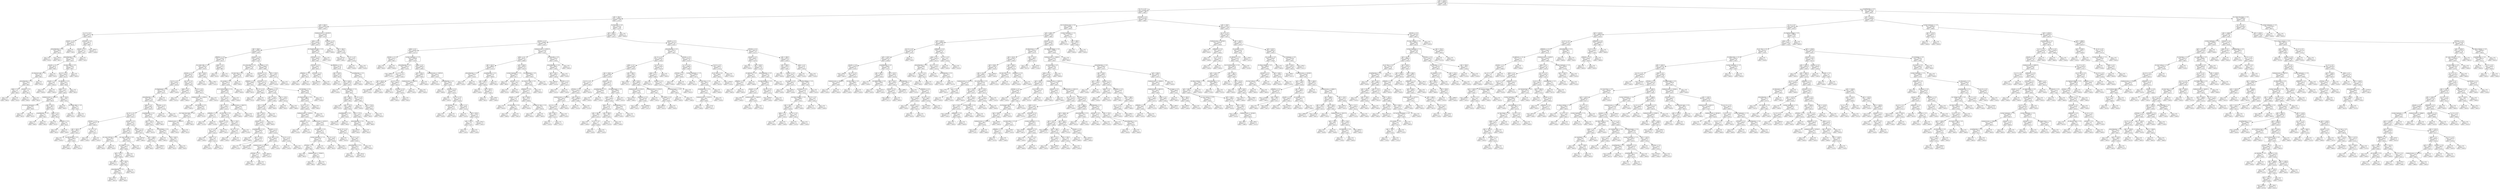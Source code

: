 digraph Tree {
node [shape=box, style="rounded", color="black", fontname=helvetica] ;
edge [fontname=helvetica] ;
0 [label="sqft <= 1004.0\nmse = 239676.0\nsamples = 946\nvalue = 1535.8"] ;
1 [label="ld_1.0 <= 0.5\nmse = 83958.6\nsamples = 586\nvalue = 1306.1"] ;
0 -> 1 [labeldistance=2.5, labelangle=45, headlabel="True"] ;
2 [label="sqft <= 782.5\nmse = 44848.3\nsamples = 328\nvalue = 1152.2"] ;
1 -> 2 ;
3 [label="sqft <= 595.0\nmse = 22093.3\nsamples = 179\nvalue = 1044.1"] ;
2 -> 3 ;
4 [label="ty_1.0 <= 0.5\nmse = 10637.4\nsamples = 32\nvalue = 920.6"] ;
3 -> 4 ;
5 [label="pYouths <= 0.0\nmse = 2205.0\nsamples = 5\nvalue = 813.6"] ;
4 -> 5 ;
6 [label="pEarlyTwenties <= 0.1\nmse = 1005.0\nsamples = 4\nvalue = 825.0"] ;
5 -> 6 ;
7 [label="mse = 0.0\nsamples = 2\nvalue = 870.0"] ;
6 -> 7 ;
8 [label="mse = 195.9\nsamples = 2\nvalue = 805.7"] ;
6 -> 8 ;
9 [label="mse = 0.0\nsamples = 1\nvalue = 700.0"] ;
5 -> 9 ;
10 [label="pThirties <= 0.2\nmse = 9061.7\nsamples = 27\nvalue = 948.7"] ;
4 -> 10 ;
11 [label="pYouths <= 0.1\nmse = 4077.1\nsamples = 24\nvalue = 925.5"] ;
10 -> 11 ;
12 [label="pEarlyTwenties <= 0.1\nmse = 2793.0\nsamples = 23\nvalue = 934.4"] ;
11 -> 12 ;
13 [label="pYouths <= 0.1\nmse = 807.4\nsamples = 8\nvalue = 900.4"] ;
12 -> 13 ;
14 [label="nb_Diamond Lake <= 0.5\nmse = 313.3\nsamples = 6\nvalue = 883.1"] ;
13 -> 14 ;
15 [label="pEarlyTwenties <= 0.1\nmse = 144.9\nsamples = 5\nvalue = 890.1"] ;
14 -> 15 ;
16 [label="pKids <= 0.2\nmse = 0.2\nsamples = 2\nvalue = 869.5"] ;
15 -> 16 ;
17 [label="mse = 0.0\nsamples = 1\nvalue = 869.0"] ;
16 -> 17 ;
18 [label="mse = 0.0\nsamples = 1\nvalue = 870.0"] ;
16 -> 18 ;
19 [label="pForties <= 0.1\nmse = 4.0\nsamples = 3\nvalue = 897.0"] ;
15 -> 19 ;
20 [label="mse = 0.0\nsamples = 2\nvalue = 899.0"] ;
19 -> 20 ;
21 [label="mse = 0.0\nsamples = 1\nvalue = 895.0"] ;
19 -> 21 ;
22 [label="mse = 0.0\nsamples = 1\nvalue = 855.0"] ;
14 -> 22 ;
23 [label="mse = 0.0\nsamples = 2\nvalue = 935.0"] ;
13 -> 23 ;
24 [label="nb_Bryn Mawr <= 0.5\nmse = 2794.4\nsamples = 15\nvalue = 958.7"] ;
12 -> 24 ;
25 [label="pk_4.0 <= 0.5\nmse = 1959.0\nsamples = 14\nvalue = 951.9"] ;
24 -> 25 ;
26 [label="pYouths <= 0.0\nmse = 49.0\nsamples = 2\nvalue = 1052.0"] ;
25 -> 26 ;
27 [label="mse = 0.0\nsamples = 1\nvalue = 1059.0"] ;
26 -> 27 ;
28 [label="mse = 0.0\nsamples = 1\nvalue = 1045.0"] ;
26 -> 28 ;
29 [label="nb_Whittier <= 0.5\nmse = 934.2\nsamples = 12\nvalue = 940.8"] ;
25 -> 29 ;
30 [label="pKids <= 0.2\nmse = 618.1\nsamples = 11\nvalue = 949.9"] ;
29 -> 30 ;
31 [label="medianIncome <= 40013.5\nmse = 465.3\nsamples = 8\nvalue = 963.8"] ;
30 -> 31 ;
32 [label="nb_Sumner-Glenwood <= 0.5\nmse = 25.0\nsamples = 2\nvalue = 940.0"] ;
31 -> 32 ;
33 [label="mse = 0.0\nsamples = 1\nvalue = 945.0"] ;
32 -> 33 ;
34 [label="mse = 0.0\nsamples = 1\nvalue = 935.0"] ;
32 -> 34 ;
35 [label="sqft <= 522.5\nmse = 383.4\nsamples = 6\nvalue = 970.6"] ;
31 -> 35 ;
36 [label="pLateTwenties <= 0.1\nmse = 6.2\nsamples = 2\nvalue = 992.5"] ;
35 -> 36 ;
37 [label="mse = 0.0\nsamples = 1\nvalue = 990.0"] ;
36 -> 37 ;
38 [label="mse = 0.0\nsamples = 1\nvalue = 995.0"] ;
36 -> 38 ;
39 [label="pKids <= 0.2\nmse = 265.0\nsamples = 4\nvalue = 961.8"] ;
35 -> 39 ;
40 [label="mse = 0.0\nsamples = 2\nvalue = 975.0"] ;
39 -> 40 ;
41 [label="pFiftyPlus <= 0.2\nmse = 9.0\nsamples = 2\nvalue = 942.0"] ;
39 -> 41 ;
42 [label="mse = 0.0\nsamples = 1\nvalue = 945.0"] ;
41 -> 42 ;
43 [label="mse = 0.0\nsamples = 1\nvalue = 939.0"] ;
41 -> 43 ;
44 [label="sqft <= 543.0\nmse = 128.5\nsamples = 3\nvalue = 929.2"] ;
30 -> 44 ;
45 [label="mse = 0.0\nsamples = 1\nvalue = 940.0"] ;
44 -> 45 ;
46 [label="nb_Phillips West <= 0.5\nmse = 22.2\nsamples = 2\nvalue = 918.3"] ;
44 -> 46 ;
47 [label="mse = 0.0\nsamples = 1\nvalue = 925.0"] ;
46 -> 47 ;
48 [label="mse = 0.0\nsamples = 1\nvalue = 915.0"] ;
46 -> 48 ;
49 [label="mse = 0.0\nsamples = 1\nvalue = 895.0"] ;
29 -> 49 ;
50 [label="mse = 0.0\nsamples = 1\nvalue = 1095.0"] ;
24 -> 50 ;
51 [label="mse = 0.0\nsamples = 1\nvalue = 765.0"] ;
11 -> 51 ;
52 [label="mse = 2879.7\nsamples = 3\nvalue = 1168.8"] ;
10 -> 52 ;
53 [label="medianIncome <= 103294.0\nmse = 20320.5\nsamples = 147\nvalue = 1073.6"] ;
3 -> 53 ;
54 [label="pKids <= 0.2\nmse = 18258.7\nsamples = 136\nvalue = 1057.2"] ;
53 -> 54 ;
55 [label="sqft <= 696.5\nmse = 16585.4\nsamples = 112\nvalue = 1078.1"] ;
54 -> 55 ;
56 [label="pFiftyPlus <= 0.4\nmse = 11076.3\nsamples = 48\nvalue = 1021.5"] ;
55 -> 56 ;
57 [label="nb_Linden Hills <= 0.5\nmse = 10163.4\nsamples = 45\nvalue = 1033.5"] ;
56 -> 57 ;
58 [label="pForties <= 0.1\nmse = 8952.0\nsamples = 42\nvalue = 1023.8"] ;
57 -> 58 ;
59 [label="ld_4.0 <= 0.5\nmse = 9164.4\nsamples = 32\nvalue = 1043.0"] ;
58 -> 59 ;
60 [label="nb_Maplewood <= 0.5\nmse = 7723.6\nsamples = 31\nvalue = 1037.2"] ;
59 -> 60 ;
61 [label="pEarlyTwenties <= 0.1\nmse = 6617.7\nsamples = 30\nvalue = 1032.1"] ;
60 -> 61 ;
62 [label="pKids <= 0.2\nmse = 6189.3\nsamples = 28\nvalue = 1023.5"] ;
61 -> 62 ;
63 [label="pk_4.0 <= 0.5\nmse = 6176.2\nsamples = 23\nvalue = 1031.7"] ;
62 -> 63 ;
64 [label="pThirties <= 0.2\nmse = 1647.9\nsamples = 7\nvalue = 1063.9"] ;
63 -> 64 ;
65 [label="sqft <= 665.0\nmse = 1262.2\nsamples = 4\nvalue = 1041.2"] ;
64 -> 65 ;
66 [label="mse = 0.0\nsamples = 1\nvalue = 1018.0"] ;
65 -> 66 ;
67 [label="nb_Minnetonka <= 0.5\nmse = 1505.6\nsamples = 3\nvalue = 1056.7"] ;
65 -> 67 ;
68 [label="mse = 625.0\nsamples = 2\nvalue = 1080.0"] ;
67 -> 68 ;
69 [label="mse = 0.0\nsamples = 1\nvalue = 1010.0"] ;
67 -> 69 ;
70 [label="ty_1.0 <= 0.5\nmse = 5.6\nsamples = 3\nvalue = 1101.7"] ;
64 -> 70 ;
71 [label="mse = 0.0\nsamples = 2\nvalue = 1100.0"] ;
70 -> 71 ;
72 [label="mse = 0.0\nsamples = 1\nvalue = 1105.0"] ;
70 -> 72 ;
73 [label="pForties <= 0.1\nmse = 7033.7\nsamples = 16\nvalue = 1023.1"] ;
63 -> 73 ;
74 [label="sqft <= 612.5\nmse = 6933.2\nsamples = 10\nvalue = 1001.9"] ;
73 -> 74 ;
75 [label="nb_Lowry Hill East <= 0.5\nmse = 216.0\nsamples = 2\nvalue = 932.0"] ;
74 -> 75 ;
76 [label="mse = 0.0\nsamples = 1\nvalue = 950.0"] ;
75 -> 76 ;
77 [label="mse = 0.0\nsamples = 1\nvalue = 920.0"] ;
75 -> 77 ;
78 [label="nb_Lowry Hill East <= 0.5\nmse = 6752.6\nsamples = 8\nvalue = 1033.7"] ;
74 -> 78 ;
79 [label="nb_CARAG <= 0.5\nmse = 482.6\nsamples = 7\nvalue = 1008.6"] ;
78 -> 79 ;
80 [label="sqft <= 637.5\nmse = 324.7\nsamples = 6\nvalue = 1004.0"] ;
79 -> 80 ;
81 [label="mse = 672.2\nsamples = 2\nvalue = 1013.3"] ;
80 -> 81 ;
82 [label="sqft <= 655.0\nmse = 85.6\nsamples = 4\nvalue = 999.3"] ;
80 -> 82 ;
83 [label="pEarlyTwenties <= 0.1\nmse = 88.0\nsamples = 3\nvalue = 1003.0"] ;
82 -> 83 ;
84 [label="mse = 144.0\nsamples = 2\nvalue = 1007.0"] ;
83 -> 84 ;
85 [label="mse = 0.0\nsamples = 1\nvalue = 999.0"] ;
83 -> 85 ;
86 [label="mse = 0.0\nsamples = 1\nvalue = 992.0"] ;
82 -> 86 ;
87 [label="mse = 0.0\nsamples = 1\nvalue = 1050.0"] ;
79 -> 87 ;
88 [label="mse = 0.0\nsamples = 1\nvalue = 1285.0"] ;
78 -> 88 ;
89 [label="pForties <= 0.1\nmse = 6051.8\nsamples = 6\nvalue = 1047.3"] ;
73 -> 89 ;
90 [label="mse = 6474.6\nsamples = 3\nvalue = 1066.9"] ;
89 -> 90 ;
91 [label="sqft <= 669.0\nmse = 4294.1\nsamples = 3\nvalue = 1021.2"] ;
89 -> 91 ;
92 [label="mse = 0.0\nsamples = 1\nvalue = 999.0"] ;
91 -> 92 ;
93 [label="mse = 7605.6\nsamples = 2\nvalue = 1043.3"] ;
91 -> 93 ;
94 [label="pLateTwenties <= 0.1\nmse = 1874.0\nsamples = 5\nvalue = 961.0"] ;
62 -> 94 ;
95 [label="sqft <= 627.5\nmse = 1179.7\nsamples = 4\nvalue = 976.2"] ;
94 -> 95 ;
96 [label="mse = 0.0\nsamples = 1\nvalue = 1015.0"] ;
95 -> 96 ;
97 [label="nb_Richfield <= 0.5\nmse = 905.6\nsamples = 3\nvalue = 963.3"] ;
95 -> 97 ;
98 [label="mse = 0.0\nsamples = 1\nvalue = 1005.0"] ;
97 -> 98 ;
99 [label="sqft <= 662.5\nmse = 56.2\nsamples = 2\nvalue = 942.5"] ;
97 -> 99 ;
100 [label="mse = 0.0\nsamples = 1\nvalue = 935.0"] ;
99 -> 100 ;
101 [label="mse = 0.0\nsamples = 1\nvalue = 950.0"] ;
99 -> 101 ;
102 [label="mse = 0.0\nsamples = 1\nvalue = 900.0"] ;
94 -> 102 ;
103 [label="pForties <= 0.1\nmse = 1837.7\nsamples = 2\nvalue = 1124.8"] ;
61 -> 103 ;
104 [label="mse = 0.0\nsamples = 1\nvalue = 1100.0"] ;
103 -> 104 ;
105 [label="mse = 0.0\nsamples = 1\nvalue = 1199.0"] ;
103 -> 105 ;
106 [label="mse = 0.0\nsamples = 1\nvalue = 1279.0"] ;
60 -> 106 ;
107 [label="mse = 0.0\nsamples = 1\nvalue = 1320.0"] ;
59 -> 107 ;
108 [label="pk_4.0 <= 0.5\nmse = 2427.2\nsamples = 10\nvalue = 956.8"] ;
58 -> 108 ;
109 [label="pKids <= 0.2\nmse = 1406.2\nsamples = 2\nvalue = 1037.5"] ;
108 -> 109 ;
110 [label="mse = 0.0\nsamples = 1\nvalue = 1075.0"] ;
109 -> 110 ;
111 [label="mse = 0.0\nsamples = 1\nvalue = 1000.0"] ;
109 -> 111 ;
112 [label="ld_4.0 <= 0.5\nmse = 1330.6\nsamples = 8\nvalue = 943.3"] ;
108 -> 112 ;
113 [label="medianIncome <= 47850.0\nmse = 790.1\nsamples = 7\nvalue = 935.9"] ;
112 -> 113 ;
114 [label="mse = 0.0\nsamples = 1\nvalue = 1005.0"] ;
113 -> 114 ;
115 [label="nb_Triangle <= 0.5\nmse = 344.0\nsamples = 6\nvalue = 929.0"] ;
113 -> 115 ;
116 [label="nb_Cedar-Isles-Dean <= 0.5\nmse = 121.0\nsamples = 5\nvalue = 923.9"] ;
115 -> 116 ;
117 [label="medianIncome <= 56879.5\nmse = 18.8\nsamples = 4\nvalue = 927.5"] ;
116 -> 117 ;
118 [label="mse = 0.0\nsamples = 1\nvalue = 935.0"] ;
117 -> 118 ;
119 [label="mse = 0.0\nsamples = 3\nvalue = 925.0"] ;
117 -> 119 ;
120 [label="mse = 0.0\nsamples = 1\nvalue = 895.0"] ;
116 -> 120 ;
121 [label="mse = 0.0\nsamples = 1\nvalue = 975.0"] ;
115 -> 121 ;
122 [label="mse = 0.0\nsamples = 1\nvalue = 1025.0"] ;
112 -> 122 ;
123 [label="sqft <= 625.0\nmse = 4442.2\nsamples = 3\nvalue = 1186.2"] ;
57 -> 123 ;
124 [label="mse = 0.0\nsamples = 1\nvalue = 1250.0"] ;
123 -> 124 ;
125 [label="mse = 756.2\nsamples = 2\nvalue = 1122.5"] ;
123 -> 125 ;
126 [label="pKids <= 0.2\nmse = 1472.2\nsamples = 3\nvalue = 886.7"] ;
56 -> 126 ;
127 [label="mse = 0.0\nsamples = 1\nvalue = 925.0"] ;
126 -> 127 ;
128 [label="mse = 5.6\nsamples = 2\nvalue = 848.3"] ;
126 -> 128 ;
129 [label="pYouths <= 0.0\nmse = 16583.7\nsamples = 64\nvalue = 1118.7"] ;
55 -> 129 ;
130 [label="nb_Loring Park <= 0.5\nmse = 17437.8\nsamples = 19\nvalue = 1194.2"] ;
129 -> 130 ;
131 [label="nb_East Isles <= 0.5\nmse = 10874.7\nsamples = 18\nvalue = 1217.5"] ;
130 -> 131 ;
132 [label="nb_Lyndale <= 0.5\nmse = 5521.4\nsamples = 17\nvalue = 1244.8"] ;
131 -> 132 ;
133 [label="nb_St Anthony West <= 0.5\nmse = 4040.0\nsamples = 16\nvalue = 1253.3"] ;
132 -> 133 ;
134 [label="ld_4.0 <= 0.5\nmse = 3031.7\nsamples = 15\nvalue = 1238.8"] ;
133 -> 134 ;
135 [label="sqft <= 727.5\nmse = 1638.4\nsamples = 12\nvalue = 1222.2"] ;
134 -> 135 ;
136 [label="pFiftyPlus <= 0.3\nmse = 5.6\nsamples = 2\nvalue = 1171.7"] ;
135 -> 136 ;
137 [label="mse = 0.0\nsamples = 1\nvalue = 1175.0"] ;
136 -> 137 ;
138 [label="mse = 0.0\nsamples = 1\nvalue = 1170.0"] ;
136 -> 138 ;
139 [label="nb_Fern Hill <= 0.5\nmse = 1324.4\nsamples = 10\nvalue = 1233.0"] ;
135 -> 139 ;
140 [label="pYouths <= 0.0\nmse = 1171.4\nsamples = 7\nvalue = 1245.4"] ;
139 -> 140 ;
141 [label="ty_1.0 <= 0.5\nmse = 259.1\nsamples = 4\nvalue = 1263.4"] ;
140 -> 141 ;
142 [label="mse = 0.0\nsamples = 1\nvalue = 1299.0"] ;
141 -> 142 ;
143 [label="pKids <= 0.1\nmse = 56.2\nsamples = 3\nvalue = 1257.5"] ;
141 -> 143 ;
144 [label="mse = 0.0\nsamples = 2\nvalue = 1250.0"] ;
143 -> 144 ;
145 [label="mse = 0.0\nsamples = 1\nvalue = 1265.0"] ;
143 -> 145 ;
146 [label="mse = 772.2\nsamples = 3\nvalue = 1203.3"] ;
140 -> 146 ;
147 [label="sqft <= 744.5\nmse = 361.5\nsamples = 3\nvalue = 1202.0"] ;
139 -> 147 ;
148 [label="pk_2.0 <= 0.5\nmse = 26.9\nsamples = 2\nvalue = 1212.7"] ;
147 -> 148 ;
149 [label="mse = 0.0\nsamples = 1\nvalue = 1209.0"] ;
148 -> 149 ;
150 [label="mse = 0.0\nsamples = 1\nvalue = 1220.0"] ;
148 -> 150 ;
151 [label="mse = 0.0\nsamples = 1\nvalue = 1170.0"] ;
147 -> 151 ;
152 [label="medianIncome <= 60637.0\nmse = 550.2\nsamples = 3\nvalue = 1332.7"] ;
134 -> 152 ;
153 [label="mse = 0.0\nsamples = 1\nvalue = 1300.0"] ;
152 -> 153 ;
154 [label="mse = 25.0\nsamples = 2\nvalue = 1349.0"] ;
152 -> 154 ;
155 [label="mse = 0.0\nsamples = 1\nvalue = 1350.0"] ;
133 -> 155 ;
156 [label="mse = 0.0\nsamples = 1\nvalue = 1050.0"] ;
132 -> 156 ;
157 [label="mse = 0.0\nsamples = 1\nvalue = 999.0"] ;
131 -> 157 ;
158 [label="mse = 0.0\nsamples = 1\nvalue = 880.0"] ;
130 -> 158 ;
159 [label="nb_Hilltop <= 0.5\nmse = 13080.3\nsamples = 45\nvalue = 1088.7"] ;
129 -> 159 ;
160 [label="pForties <= 0.1\nmse = 11614.3\nsamples = 42\nvalue = 1073.0"] ;
159 -> 160 ;
161 [label="pFiftyPlus <= 0.2\nmse = 5308.9\nsamples = 3\nvalue = 935.7"] ;
160 -> 161 ;
162 [label="mse = 0.0\nsamples = 1\nvalue = 835.0"] ;
161 -> 162 ;
163 [label="pk_3.0 <= 0.5\nmse = 363.0\nsamples = 2\nvalue = 986.0"] ;
161 -> 163 ;
164 [label="mse = 0.0\nsamples = 1\nvalue = 975.0"] ;
163 -> 164 ;
165 [label="mse = 0.0\nsamples = 1\nvalue = 1019.0"] ;
163 -> 165 ;
166 [label="pThirties <= 0.1\nmse = 10171.1\nsamples = 39\nvalue = 1086.7"] ;
160 -> 166 ;
167 [label="nb_Hopkins <= 0.5\nmse = 11417.8\nsamples = 19\nvalue = 1130.8"] ;
166 -> 167 ;
168 [label="sqft <= 770.0\nmse = 10145.4\nsamples = 17\nvalue = 1148.6"] ;
167 -> 168 ;
169 [label="sqft <= 758.0\nmse = 8163.5\nsamples = 16\nvalue = 1158.2"] ;
168 -> 169 ;
170 [label="sqft <= 753.0\nmse = 6971.8\nsamples = 15\nvalue = 1145.8"] ;
169 -> 170 ;
171 [label="pYouths <= 0.1\nmse = 4393.6\nsamples = 14\nvalue = 1157.0"] ;
170 -> 171 ;
172 [label="pLateTwenties <= 0.1\nmse = 2456.0\nsamples = 6\nvalue = 1105.4"] ;
171 -> 172 ;
173 [label="mse = 0.0\nsamples = 1\nvalue = 1089.0"] ;
172 -> 173 ;
174 [label="sqft <= 725.0\nmse = 2725.0\nsamples = 5\nvalue = 1107.5"] ;
172 -> 174 ;
175 [label="mse = 0.0\nsamples = 1\nvalue = 1110.0"] ;
174 -> 175 ;
176 [label="mse = 4354.0\nsamples = 4\nvalue = 1106.0"] ;
174 -> 176 ;
177 [label="pYouths <= 0.1\nmse = 2615.4\nsamples = 8\nvalue = 1192.8"] ;
171 -> 177 ;
178 [label="nb_St. Paul <= 0.5\nmse = 1839.5\nsamples = 6\nvalue = 1206.0"] ;
177 -> 178 ;
179 [label="medianIncome <= 68354.5\nmse = 1678.4\nsamples = 5\nvalue = 1211.6"] ;
178 -> 179 ;
180 [label="pThirties <= 0.1\nmse = 47.0\nsamples = 2\nvalue = 1200.6"] ;
179 -> 180 ;
181 [label="mse = 0.0\nsamples = 1\nvalue = 1209.0"] ;
180 -> 181 ;
182 [label="mse = 0.0\nsamples = 1\nvalue = 1195.0"] ;
180 -> 182 ;
183 [label="mse = 3067.8\nsamples = 3\nvalue = 1222.6"] ;
179 -> 183 ;
184 [label="mse = 0.0\nsamples = 1\nvalue = 1150.0"] ;
178 -> 184 ;
185 [label="ld_4.0 <= 0.5\nmse = 625.0\nsamples = 2\nvalue = 1120.0"] ;
177 -> 185 ;
186 [label="mse = 0.0\nsamples = 1\nvalue = 1145.0"] ;
185 -> 186 ;
187 [label="mse = 0.0\nsamples = 1\nvalue = 1095.0"] ;
185 -> 187 ;
188 [label="mse = 0.0\nsamples = 1\nvalue = 899.0"] ;
170 -> 188 ;
189 [label="mse = 0.0\nsamples = 1\nvalue = 1300.0"] ;
169 -> 189 ;
190 [label="mse = 0.0\nsamples = 1\nvalue = 909.0"] ;
168 -> 190 ;
191 [label="sqft <= 735.0\nmse = 4225.0\nsamples = 2\nvalue = 1015.0"] ;
167 -> 191 ;
192 [label="mse = 0.0\nsamples = 1\nvalue = 950.0"] ;
191 -> 192 ;
193 [label="mse = 0.0\nsamples = 1\nvalue = 1080.0"] ;
191 -> 193 ;
194 [label="nb_Sheridan <= 0.5\nmse = 5040.6\nsamples = 20\nvalue = 1042.6"] ;
166 -> 194 ;
195 [label="nb_Diamond Lake <= 0.5\nmse = 3680.5\nsamples = 19\nvalue = 1035.5"] ;
194 -> 195 ;
196 [label="ty_9.0 <= 0.5\nmse = 2471.1\nsamples = 18\nvalue = 1045.6"] ;
195 -> 196 ;
197 [label="medianIncome <= 53978.5\nmse = 1486.5\nsamples = 17\nvalue = 1039.3"] ;
196 -> 197 ;
198 [label="pFiftyPlus <= 0.3\nmse = 25.0\nsamples = 2\nvalue = 1115.0"] ;
197 -> 198 ;
199 [label="mse = 0.0\nsamples = 1\nvalue = 1110.0"] ;
198 -> 199 ;
200 [label="mse = 0.0\nsamples = 1\nvalue = 1120.0"] ;
198 -> 200 ;
201 [label="medianIncome <= 64535.5\nmse = 519.9\nsamples = 15\nvalue = 1025.5"] ;
197 -> 201 ;
202 [label="nb_Hopkins <= 0.5\nmse = 291.3\nsamples = 8\nvalue = 1010.9"] ;
201 -> 202 ;
203 [label="number bedrooms <= 1.5\nmse = 115.8\nsamples = 4\nvalue = 1003.8"] ;
202 -> 203 ;
204 [label="pThirties <= 0.1\nmse = 4.2\nsamples = 3\nvalue = 998.5"] ;
203 -> 204 ;
205 [label="mse = 0.0\nsamples = 1\nvalue = 995.0"] ;
204 -> 205 ;
206 [label="medianIncome <= 59364.5\nmse = 0.2\nsamples = 2\nvalue = 999.7"] ;
204 -> 206 ;
207 [label="mse = 0.0\nsamples = 1\nvalue = 999.0"] ;
206 -> 207 ;
208 [label="mse = 0.0\nsamples = 1\nvalue = 1000.0"] ;
206 -> 208 ;
209 [label="mse = 0.0\nsamples = 1\nvalue = 1025.0"] ;
203 -> 209 ;
210 [label="ld_3.0 <= 0.5\nmse = 366.0\nsamples = 4\nvalue = 1018.0"] ;
202 -> 210 ;
211 [label="mse = 0.0\nsamples = 1\nvalue = 995.0"] ;
210 -> 211 ;
212 [label="mse = 292.2\nsamples = 3\nvalue = 1023.8"] ;
210 -> 212 ;
213 [label="pk_3.0 <= 0.5\nmse = 384.7\nsamples = 7\nvalue = 1037.7"] ;
201 -> 213 ;
214 [label="mse = 0.0\nsamples = 1\nvalue = 1015.0"] ;
213 -> 214 ;
215 [label="ty_2.0 <= 0.5\nmse = 368.7\nsamples = 6\nvalue = 1039.7"] ;
213 -> 215 ;
216 [label="pEarlyTwenties <= 0.1\nmse = 422.0\nsamples = 5\nvalue = 1037.4"] ;
215 -> 216 ;
217 [label="mse = 0.0\nsamples = 1\nvalue = 1050.0"] ;
216 -> 217 ;
218 [label="mse = 452.6\nsamples = 4\nvalue = 1035.9"] ;
216 -> 218 ;
219 [label="mse = 0.0\nsamples = 1\nvalue = 1050.0"] ;
215 -> 219 ;
220 [label="mse = 0.0\nsamples = 1\nvalue = 1210.0"] ;
196 -> 220 ;
221 [label="mse = 0.0\nsamples = 1\nvalue = 899.0"] ;
195 -> 221 ;
222 [label="mse = 0.0\nsamples = 1\nvalue = 1250.0"] ;
194 -> 222 ;
223 [label="sqft <= 725.0\nmse = 2534.7\nsamples = 3\nvalue = 1237.1"] ;
159 -> 223 ;
224 [label="mse = 42.2\nsamples = 2\nvalue = 1193.8"] ;
223 -> 224 ;
225 [label="mse = 0.0\nsamples = 1\nvalue = 1295.0"] ;
223 -> 225 ;
226 [label="nb_Powderhorn Park <= 0.5\nmse = 9809.1\nsamples = 24\nvalue = 931.1"] ;
54 -> 226 ;
227 [label="pThirties <= 0.1\nmse = 7600.6\nsamples = 23\nvalue = 949.7"] ;
226 -> 227 ;
228 [label="pThirties <= 0.1\nmse = 1995.7\nsamples = 5\nvalue = 891.6"] ;
227 -> 228 ;
229 [label="pFiftyPlus <= 0.3\nmse = 56.2\nsamples = 2\nvalue = 832.5"] ;
228 -> 229 ;
230 [label="mse = 0.0\nsamples = 1\nvalue = 840.0"] ;
229 -> 230 ;
231 [label="mse = 0.0\nsamples = 1\nvalue = 825.0"] ;
229 -> 231 ;
232 [label="pThirties <= 0.1\nmse = 1088.6\nsamples = 3\nvalue = 911.3"] ;
228 -> 232 ;
233 [label="mse = 1643.6\nsamples = 2\nvalue = 927.7"] ;
232 -> 233 ;
234 [label="mse = 0.0\nsamples = 1\nvalue = 895.0"] ;
232 -> 234 ;
235 [label="pFiftyPlus <= 0.3\nmse = 7927.0\nsamples = 18\nvalue = 975.5"] ;
227 -> 235 ;
236 [label="sqft <= 629.5\nmse = 7517.2\nsamples = 16\nvalue = 963.4"] ;
235 -> 236 ;
237 [label="mse = 0.0\nsamples = 1\nvalue = 725.0"] ;
236 -> 237 ;
238 [label="sqft <= 640.0\nmse = 3975.6\nsamples = 15\nvalue = 979.3"] ;
236 -> 238 ;
239 [label="mse = 0.0\nsamples = 2\nvalue = 1104.0"] ;
238 -> 239 ;
240 [label="number bedrooms <= 1.5\nmse = 1828.3\nsamples = 13\nvalue = 960.2"] ;
238 -> 240 ;
241 [label="sqft <= 682.5\nmse = 1006.4\nsamples = 10\nvalue = 946.2"] ;
240 -> 241 ;
242 [label="mse = 0.0\nsamples = 2\nvalue = 975.0"] ;
241 -> 242 ;
243 [label="sqft <= 737.5\nmse = 998.8\nsamples = 8\nvalue = 939.0"] ;
241 -> 243 ;
244 [label="pLateTwenties <= 0.1\nmse = 622.7\nsamples = 4\nvalue = 919.8"] ;
243 -> 244 ;
245 [label="mse = 450.0\nsamples = 3\nvalue = 910.0"] ;
244 -> 245 ;
246 [label="mse = 0.0\nsamples = 1\nvalue = 949.0"] ;
244 -> 246 ;
247 [label="sqft <= 777.5\nmse = 633.7\nsamples = 4\nvalue = 958.2"] ;
243 -> 247 ;
248 [label="pEarlyTwenties <= 0.1\nmse = 424.7\nsamples = 3\nvalue = 948.0"] ;
247 -> 248 ;
249 [label="mse = 625.0\nsamples = 2\nvalue = 950.0"] ;
248 -> 249 ;
250 [label="mse = 0.0\nsamples = 1\nvalue = 944.0"] ;
248 -> 250 ;
251 [label="mse = 0.0\nsamples = 1\nvalue = 989.0"] ;
247 -> 251 ;
252 [label="pk_4.0 <= 0.5\nmse = 1755.6\nsamples = 3\nvalue = 1006.7"] ;
240 -> 252 ;
253 [label="mse = 0.0\nsamples = 1\nvalue = 1050.0"] ;
252 -> 253 ;
254 [label="sqft <= 753.0\nmse = 1225.0\nsamples = 2\nvalue = 985.0"] ;
252 -> 254 ;
255 [label="mse = 0.0\nsamples = 1\nvalue = 950.0"] ;
254 -> 255 ;
256 [label="mse = 0.0\nsamples = 1\nvalue = 1020.0"] ;
254 -> 256 ;
257 [label="pLateTwenties <= 0.1\nmse = 729.0\nsamples = 2\nvalue = 1072.0"] ;
235 -> 257 ;
258 [label="mse = 0.0\nsamples = 1\nvalue = 1099.0"] ;
257 -> 258 ;
259 [label="mse = 0.0\nsamples = 1\nvalue = 1045.0"] ;
257 -> 259 ;
260 [label="mse = 0.0\nsamples = 1\nvalue = 770.0"] ;
226 -> 260 ;
261 [label="pThirties <= 0.1\nmse = 6384.5\nsamples = 11\nvalue = 1258.7"] ;
53 -> 261 ;
262 [label="mse = 0.0\nsamples = 1\nvalue = 1090.0"] ;
261 -> 262 ;
263 [label="sqft <= 681.5\nmse = 3179.4\nsamples = 10\nvalue = 1279.8"] ;
261 -> 263 ;
264 [label="mse = 3273.6\nsamples = 8\nvalue = 1286.2"] ;
263 -> 264 ;
265 [label="ld_3.0 <= 0.5\nmse = 225.0\nsamples = 2\nvalue = 1235.0"] ;
263 -> 265 ;
266 [label="mse = 0.0\nsamples = 1\nvalue = 1250.0"] ;
265 -> 266 ;
267 [label="mse = 0.0\nsamples = 1\nvalue = 1220.0"] ;
265 -> 267 ;
268 [label="nb_Plymouth <= 0.5\nmse = 42351.9\nsamples = 149\nvalue = 1275.0"] ;
2 -> 268 ;
269 [label="sqft <= 882.5\nmse = 32109.3\nsamples = 147\nvalue = 1255.3"] ;
268 -> 269 ;
270 [label="pForties <= 0.1\nmse = 22080.6\nsamples = 56\nvalue = 1165.2"] ;
269 -> 270 ;
271 [label="pKids <= 0.1\nmse = 28396.5\nsamples = 27\nvalue = 1217.4"] ;
270 -> 271 ;
272 [label="pForties <= 0.1\nmse = 2222.2\nsamples = 2\nvalue = 983.3"] ;
271 -> 272 ;
273 [label="mse = 0.0\nsamples = 1\nvalue = 950.0"] ;
272 -> 273 ;
274 [label="mse = 0.0\nsamples = 1\nvalue = 1050.0"] ;
272 -> 274 ;
275 [label="number bedrooms <= 1.5\nmse = 25940.8\nsamples = 25\nvalue = 1235.0"] ;
271 -> 275 ;
276 [label="pEarlyTwenties <= 0.1\nmse = 31831.9\nsamples = 9\nvalue = 1129.5"] ;
275 -> 276 ;
277 [label="mse = 9900.2\nsamples = 2\nvalue = 1274.5"] ;
276 -> 277 ;
278 [label="ty_1.0 <= 0.5\nmse = 31172.2\nsamples = 7\nvalue = 1100.5"] ;
276 -> 278 ;
279 [label="sqft <= 825.0\nmse = 50400.0\nsamples = 4\nvalue = 1160.0"] ;
278 -> 279 ;
280 [label="mse = 62500.0\nsamples = 3\nvalue = 1150.0"] ;
279 -> 280 ;
281 [label="mse = 0.0\nsamples = 1\nvalue = 1200.0"] ;
279 -> 281 ;
282 [label="pk_4.0 <= 0.5\nmse = 4864.0\nsamples = 3\nvalue = 1041.0"] ;
278 -> 282 ;
283 [label="mse = 0.0\nsamples = 1\nvalue = 925.0"] ;
282 -> 283 ;
284 [label="pThirties <= 0.2\nmse = 1875.0\nsamples = 2\nvalue = 1070.0"] ;
282 -> 284 ;
285 [label="mse = 0.0\nsamples = 1\nvalue = 1095.0"] ;
284 -> 285 ;
286 [label="mse = 0.0\nsamples = 1\nvalue = 995.0"] ;
284 -> 286 ;
287 [label="pKids <= 0.1\nmse = 16601.5\nsamples = 16\nvalue = 1280.2"] ;
275 -> 287 ;
288 [label="sqft <= 831.0\nmse = 15004.7\nsamples = 3\nvalue = 1506.2"] ;
287 -> 288 ;
289 [label="medianIncome <= 59825.0\nmse = 5000.0\nsamples = 2\nvalue = 1445.0"] ;
288 -> 289 ;
290 [label="mse = 0.0\nsamples = 1\nvalue = 1345.0"] ;
289 -> 290 ;
291 [label="mse = 0.0\nsamples = 1\nvalue = 1495.0"] ;
289 -> 291 ;
292 [label="mse = 0.0\nsamples = 1\nvalue = 1690.0"] ;
288 -> 292 ;
293 [label="medianIncome <= 19076.0\nmse = 6933.1\nsamples = 13\nvalue = 1242.5"] ;
287 -> 293 ;
294 [label="mse = 0.0\nsamples = 1\nvalue = 1550.0"] ;
293 -> 294 ;
295 [label="pLateTwenties <= 0.1\nmse = 2945.8\nsamples = 12\nvalue = 1229.2"] ;
293 -> 295 ;
296 [label="mse = 0.0\nsamples = 1\nvalue = 1099.0"] ;
295 -> 296 ;
297 [label="pThirties <= 0.1\nmse = 1458.8\nsamples = 11\nvalue = 1241.6"] ;
295 -> 297 ;
298 [label="mse = 0.0\nsamples = 2\nvalue = 1295.0"] ;
297 -> 298 ;
299 [label="pk_4.0 <= 0.5\nmse = 972.4\nsamples = 9\nvalue = 1229.0"] ;
297 -> 299 ;
300 [label="nb_Sheridan <= 0.5\nmse = 281.2\nsamples = 3\nvalue = 1257.5"] ;
299 -> 300 ;
301 [label="mse = 0.0\nsamples = 2\nvalue = 1250.0"] ;
300 -> 301 ;
302 [label="mse = 0.0\nsamples = 1\nvalue = 1295.0"] ;
300 -> 302 ;
303 [label="pKids <= 0.2\nmse = 664.6\nsamples = 6\nvalue = 1213.5"] ;
299 -> 303 ;
304 [label="mse = 0.0\nsamples = 2\nvalue = 1225.0"] ;
303 -> 304 ;
305 [label="sqft <= 855.0\nmse = 1110.2\nsamples = 4\nvalue = 1199.6"] ;
303 -> 305 ;
306 [label="sqft <= 825.0\nmse = 3.6\nsamples = 2\nvalue = 1197.7"] ;
305 -> 306 ;
307 [label="mse = 0.0\nsamples = 1\nvalue = 1195.0"] ;
306 -> 307 ;
308 [label="mse = 0.0\nsamples = 1\nvalue = 1199.0"] ;
306 -> 308 ;
309 [label="mse = 2756.2\nsamples = 2\nvalue = 1202.5"] ;
305 -> 309 ;
310 [label="medianIncome <= 67853.0\nmse = 11232.6\nsamples = 29\nvalue = 1116.3"] ;
270 -> 310 ;
311 [label="pKids <= 0.2\nmse = 9974.7\nsamples = 20\nvalue = 1068.5"] ;
310 -> 311 ;
312 [label="sqft <= 812.5\nmse = 9886.8\nsamples = 8\nvalue = 1131.4"] ;
311 -> 312 ;
313 [label="pEarlyTwenties <= 0.1\nmse = 1764.0\nsamples = 3\nvalue = 1216.0"] ;
312 -> 313 ;
314 [label="mse = 0.0\nsamples = 2\nvalue = 1195.0"] ;
313 -> 314 ;
315 [label="mse = 0.0\nsamples = 1\nvalue = 1300.0"] ;
313 -> 315 ;
316 [label="pLateTwenties <= 0.1\nmse = 5711.8\nsamples = 5\nvalue = 1060.8"] ;
312 -> 316 ;
317 [label="sqft <= 845.0\nmse = 5317.2\nsamples = 4\nvalue = 1093.8"] ;
316 -> 317 ;
318 [label="mse = 0.0\nsamples = 1\nvalue = 1200.0"] ;
317 -> 318 ;
319 [label="sqft <= 857.5\nmse = 2072.2\nsamples = 3\nvalue = 1058.3"] ;
317 -> 319 ;
320 [label="mse = 0.0\nsamples = 1\nvalue = 995.0"] ;
319 -> 320 ;
321 [label="mse = 100.0\nsamples = 2\nvalue = 1090.0"] ;
319 -> 321 ;
322 [label="mse = 0.0\nsamples = 1\nvalue = 995.0"] ;
316 -> 322 ;
323 [label="sqft <= 820.0\nmse = 5824.8\nsamples = 12\nvalue = 1027.9"] ;
311 -> 323 ;
324 [label="number bedrooms <= 1.5\nmse = 2393.6\nsamples = 3\nvalue = 921.3"] ;
323 -> 324 ;
325 [label="mse = 0.0\nsamples = 1\nvalue = 989.0"] ;
324 -> 325 ;
326 [label="pForties <= 0.1\nmse = 156.2\nsamples = 2\nvalue = 887.5"] ;
324 -> 326 ;
327 [label="mse = 0.0\nsamples = 1\nvalue = 875.0"] ;
326 -> 327 ;
328 [label="mse = 0.0\nsamples = 1\nvalue = 900.0"] ;
326 -> 328 ;
329 [label="nb_Maplewood <= 0.5\nmse = 3606.1\nsamples = 9\nvalue = 1050.7"] ;
323 -> 329 ;
330 [label="nb_South St. Paul <= 0.5\nmse = 957.0\nsamples = 8\nvalue = 1029.2"] ;
329 -> 330 ;
331 [label="pFiftyPlus <= 0.4\nmse = 614.1\nsamples = 7\nvalue = 1023.2"] ;
330 -> 331 ;
332 [label="pYouths <= 0.1\nmse = 13.5\nsamples = 4\nvalue = 1001.8"] ;
331 -> 332 ;
333 [label="mse = 0.0\nsamples = 1\nvalue = 1010.0"] ;
332 -> 333 ;
334 [label="nb_Burnsville <= 0.5\nmse = 0.2\nsamples = 3\nvalue = 1000.2"] ;
332 -> 334 ;
335 [label="mse = 0.0\nsamples = 2\nvalue = 1000.0"] ;
334 -> 335 ;
336 [label="mse = 0.0\nsamples = 1\nvalue = 1001.0"] ;
334 -> 336 ;
337 [label="sqft <= 858.0\nmse = 131.8\nsamples = 3\nvalue = 1048.8"] ;
331 -> 337 ;
338 [label="mse = 0.0\nsamples = 1\nvalue = 1029.0"] ;
337 -> 338 ;
339 [label="nb_West St. Paul <= 0.5\nmse = 42.2\nsamples = 2\nvalue = 1053.8"] ;
337 -> 339 ;
340 [label="mse = 0.0\nsamples = 1\nvalue = 1050.0"] ;
339 -> 340 ;
341 [label="mse = 0.0\nsamples = 1\nvalue = 1065.0"] ;
339 -> 341 ;
342 [label="mse = 0.0\nsamples = 1\nvalue = 1095.0"] ;
330 -> 342 ;
343 [label="mse = 0.0\nsamples = 1\nvalue = 1180.0"] ;
329 -> 343 ;
344 [label="nb_Roseville <= 0.5\nmse = 4126.4\nsamples = 9\nvalue = 1190.6"] ;
310 -> 344 ;
345 [label="pEarlyTwenties <= 0.0\nmse = 3800.4\nsamples = 8\nvalue = 1196.2"] ;
344 -> 345 ;
346 [label="sqft <= 787.5\nmse = 4509.4\nsamples = 6\nvalue = 1185.8"] ;
345 -> 346 ;
347 [label="mse = 9610.0\nsamples = 3\nvalue = 1215.0"] ;
346 -> 347 ;
348 [label="pForties <= 0.2\nmse = 453.8\nsamples = 3\nvalue = 1167.5"] ;
346 -> 348 ;
349 [label="mse = 0.0\nsamples = 1\nvalue = 1151.0"] ;
348 -> 349 ;
350 [label="mse = 0.0\nsamples = 2\nvalue = 1195.0"] ;
348 -> 350 ;
351 [label="mse = 0.0\nsamples = 2\nvalue = 1230.0"] ;
345 -> 351 ;
352 [label="mse = 0.0\nsamples = 1\nvalue = 1095.0"] ;
344 -> 352 ;
353 [label="pYouths <= 0.1\nmse = 30211.6\nsamples = 91\nvalue = 1310.7"] ;
269 -> 353 ;
354 [label="pEarlyTwenties <= 0.1\nmse = 31917.7\nsamples = 57\nvalue = 1382.7"] ;
353 -> 354 ;
355 [label="pk_2.0 <= 0.5\nmse = 23055.1\nsamples = 43\nvalue = 1340.0"] ;
354 -> 355 ;
356 [label="pKids <= 0.2\nmse = 13616.8\nsamples = 38\nvalue = 1305.0"] ;
355 -> 356 ;
357 [label="sqft <= 949.5\nmse = 10248.8\nsamples = 22\nvalue = 1241.9"] ;
356 -> 357 ;
358 [label="ld_4.0 <= 0.5\nmse = 14777.7\nsamples = 9\nvalue = 1186.4"] ;
357 -> 358 ;
359 [label="pThirties <= 0.2\nmse = 13391.2\nsamples = 8\nvalue = 1202.5"] ;
358 -> 359 ;
360 [label="medianIncome <= 54394.5\nmse = 3610.2\nsamples = 6\nvalue = 1165.7"] ;
359 -> 360 ;
361 [label="pk_3.0 <= 0.5\nmse = 2254.0\nsamples = 4\nvalue = 1194.0"] ;
360 -> 361 ;
362 [label="sqft <= 907.5\nmse = 1106.2\nsamples = 3\nvalue = 1212.5"] ;
361 -> 362 ;
363 [label="mse = 0.0\nsamples = 1\nvalue = 1155.0"] ;
362 -> 363 ;
364 [label="mse = 5.6\nsamples = 2\nvalue = 1231.7"] ;
362 -> 364 ;
365 [label="mse = 0.0\nsamples = 1\nvalue = 1120.0"] ;
361 -> 365 ;
366 [label="mse = 0.0\nsamples = 2\nvalue = 1095.0"] ;
360 -> 366 ;
367 [label="sqft <= 947.0\nmse = 25688.9\nsamples = 2\nvalue = 1288.3"] ;
359 -> 367 ;
368 [label="mse = 0.0\nsamples = 1\nvalue = 1515.0"] ;
367 -> 368 ;
369 [label="mse = 0.0\nsamples = 1\nvalue = 1175.0"] ;
367 -> 369 ;
370 [label="mse = 0.0\nsamples = 1\nvalue = 1025.0"] ;
358 -> 370 ;
371 [label="pYouths <= 0.0\nmse = 4807.4\nsamples = 13\nvalue = 1274.1"] ;
357 -> 371 ;
372 [label="pLateTwenties <= 0.1\nmse = 3249.0\nsamples = 2\nvalue = 1402.0"] ;
371 -> 372 ;
373 [label="mse = 0.0\nsamples = 1\nvalue = 1459.0"] ;
372 -> 373 ;
374 [label="mse = 0.0\nsamples = 1\nvalue = 1345.0"] ;
372 -> 374 ;
375 [label="nb_Bloomington <= 0.5\nmse = 2838.2\nsamples = 11\nvalue = 1259.0"] ;
371 -> 375 ;
376 [label="pKids <= 0.2\nmse = 1044.8\nsamples = 8\nvalue = 1238.4"] ;
375 -> 376 ;
377 [label="pKids <= 0.2\nmse = 514.0\nsamples = 6\nvalue = 1251.4"] ;
376 -> 377 ;
378 [label="sqft <= 962.5\nmse = 238.9\nsamples = 4\nvalue = 1243.3"] ;
377 -> 378 ;
379 [label="mse = 0.0\nsamples = 1\nvalue = 1200.0"] ;
378 -> 379 ;
380 [label="ty_4.0 <= 0.5\nmse = 4.7\nsamples = 3\nvalue = 1248.8"] ;
378 -> 380 ;
381 [label="mse = 0.0\nsamples = 2\nvalue = 1250.0"] ;
380 -> 381 ;
382 [label="mse = 0.0\nsamples = 1\nvalue = 1245.0"] ;
380 -> 382 ;
383 [label="sqft <= 990.0\nmse = 156.2\nsamples = 2\nvalue = 1287.5"] ;
377 -> 383 ;
384 [label="mse = 0.0\nsamples = 1\nvalue = 1275.0"] ;
383 -> 384 ;
385 [label="mse = 0.0\nsamples = 1\nvalue = 1300.0"] ;
383 -> 385 ;
386 [label="pLateTwenties <= 0.1\nmse = 128.0\nsamples = 2\nvalue = 1191.0"] ;
376 -> 386 ;
387 [label="mse = 0.0\nsamples = 1\nvalue = 1199.0"] ;
386 -> 387 ;
388 [label="mse = 0.0\nsamples = 1\nvalue = 1175.0"] ;
386 -> 388 ;
389 [label="mse = 16.7\nsamples = 3\nvalue = 1355.0"] ;
375 -> 389 ;
390 [label="sqft <= 892.5\nmse = 7146.9\nsamples = 16\nvalue = 1380.7"] ;
356 -> 390 ;
391 [label="mse = 138.9\nsamples = 2\nvalue = 1471.7"] ;
390 -> 391 ;
392 [label="sqft <= 955.0\nmse = 6820.9\nsamples = 14\nvalue = 1368.3"] ;
390 -> 392 ;
393 [label="medianIncome <= 57352.5\nmse = 7793.8\nsamples = 10\nvalue = 1355.8"] ;
392 -> 393 ;
394 [label="mse = 1170.2\nsamples = 2\nvalue = 1408.2"] ;
393 -> 394 ;
395 [label="pFiftyPlus <= 0.3\nmse = 8779.6\nsamples = 8\nvalue = 1338.3"] ;
393 -> 395 ;
396 [label="mse = 156.2\nsamples = 2\nvalue = 1342.5"] ;
395 -> 396 ;
397 [label="mse = 10500.1\nsamples = 6\nvalue = 1337.5"] ;
395 -> 397 ;
398 [label="medianIncome <= 57352.5\nmse = 2697.2\nsamples = 4\nvalue = 1401.7"] ;
392 -> 398 ;
399 [label="mse = 0.0\nsamples = 1\nvalue = 1345.0"] ;
398 -> 399 ;
400 [label="nb_CARAG <= 0.5\nmse = 1637.5\nsamples = 3\nvalue = 1430.0"] ;
398 -> 400 ;
401 [label="mse = 2005.6\nsamples = 2\nvalue = 1423.3"] ;
400 -> 401 ;
402 [label="mse = 0.0\nsamples = 1\nvalue = 1450.0"] ;
400 -> 402 ;
403 [label="ld_4.0 <= 0.5\nmse = 27546.4\nsamples = 5\nvalue = 1553.8"] ;
355 -> 403 ;
404 [label="pKids <= 0.1\nmse = 3613.2\nsamples = 4\nvalue = 1498.6"] ;
403 -> 404 ;
405 [label="mse = 0.0\nsamples = 1\nvalue = 1647.0"] ;
404 -> 405 ;
406 [label="pForties <= 0.1\nmse = 535.1\nsamples = 3\nvalue = 1477.4"] ;
404 -> 406 ;
407 [label="nb_Bloomington <= 0.5\nmse = 6.0\nsamples = 2\nvalue = 1492.0"] ;
406 -> 407 ;
408 [label="mse = 0.0\nsamples = 1\nvalue = 1495.0"] ;
407 -> 408 ;
409 [label="mse = 0.0\nsamples = 1\nvalue = 1490.0"] ;
407 -> 409 ;
410 [label="mse = 0.0\nsamples = 1\nvalue = 1441.0"] ;
406 -> 410 ;
411 [label="mse = 0.0\nsamples = 1\nvalue = 1995.0"] ;
403 -> 411 ;
412 [label="pForties <= 0.1\nmse = 35752.2\nsamples = 14\nvalue = 1519.4"] ;
354 -> 412 ;
413 [label="ty_1.0 <= 0.5\nmse = 25806.4\nsamples = 10\nvalue = 1448.3"] ;
412 -> 413 ;
414 [label="pThirties <= 0.1\nmse = 7350.0\nsamples = 3\nvalue = 1630.0"] ;
413 -> 414 ;
415 [label="mse = 0.0\nsamples = 2\nvalue = 1700.0"] ;
414 -> 415 ;
416 [label="mse = 0.0\nsamples = 1\nvalue = 1525.0"] ;
414 -> 416 ;
417 [label="number bedrooms <= 1.5\nmse = 10282.4\nsamples = 7\nvalue = 1357.5"] ;
413 -> 417 ;
418 [label="mse = 0.0\nsamples = 1\nvalue = 1621.0"] ;
417 -> 418 ;
419 [label="nb_East Isles <= 0.5\nmse = 2853.1\nsamples = 6\nvalue = 1328.2"] ;
417 -> 419 ;
420 [label="pLateTwenties <= 0.2\nmse = 415.6\nsamples = 5\nvalue = 1292.3"] ;
419 -> 420 ;
421 [label="medianIncome <= 53315.5\nmse = 68.6\nsamples = 4\nvalue = 1300.8"] ;
420 -> 421 ;
422 [label="mse = 0.0\nsamples = 1\nvalue = 1300.0"] ;
421 -> 422 ;
423 [label="mse = 113.6\nsamples = 3\nvalue = 1301.3"] ;
421 -> 423 ;
424 [label="mse = 0.0\nsamples = 1\nvalue = 1250.0"] ;
420 -> 424 ;
425 [label="mse = 0.0\nsamples = 1\nvalue = 1400.0"] ;
419 -> 425 ;
426 [label="ld_4.0 <= 0.5\nmse = 4984.2\nsamples = 4\nvalue = 1732.6"] ;
412 -> 426 ;
427 [label="nb_St. Paul <= 0.5\nmse = 3980.7\nsamples = 3\nvalue = 1691.0"] ;
426 -> 427 ;
428 [label="mse = 0.0\nsamples = 1\nvalue = 1625.0"] ;
427 -> 428 ;
429 [label="mse = 2704.0\nsamples = 2\nvalue = 1724.0"] ;
427 -> 429 ;
430 [label="mse = 0.0\nsamples = 1\nvalue = 1795.0"] ;
426 -> 430 ;
431 [label="pThirties <= 0.1\nmse = 10877.8\nsamples = 34\nvalue = 1211.5"] ;
353 -> 431 ;
432 [label="pYouths <= 0.1\nmse = 8409.1\nsamples = 15\nvalue = 1147.8"] ;
431 -> 432 ;
433 [label="mse = 0.0\nsamples = 1\nvalue = 1450.0"] ;
432 -> 433 ;
434 [label="sqft <= 924.5\nmse = 5330.5\nsamples = 14\nvalue = 1137.0"] ;
432 -> 434 ;
435 [label="nb_Beltrami <= 0.5\nmse = 761.7\nsamples = 4\nvalue = 1067.8"] ;
434 -> 435 ;
436 [label="pFiftyPlus <= 0.3\nmse = 210.9\nsamples = 3\nvalue = 1076.2"] ;
435 -> 436 ;
437 [label="mse = 0.0\nsamples = 2\nvalue = 1065.0"] ;
436 -> 437 ;
438 [label="mse = 0.0\nsamples = 1\nvalue = 1095.0"] ;
436 -> 438 ;
439 [label="mse = 0.0\nsamples = 1\nvalue = 1000.0"] ;
435 -> 439 ;
440 [label="pEarlyTwenties <= 0.1\nmse = 4153.1\nsamples = 10\nvalue = 1169.7"] ;
434 -> 440 ;
441 [label="nb_New Brighton <= 0.5\nmse = 2694.4\nsamples = 9\nvalue = 1179.2"] ;
440 -> 441 ;
442 [label="pYouths <= 0.1\nmse = 67.4\nsamples = 6\nvalue = 1197.1"] ;
441 -> 442 ;
443 [label="mse = 90.9\nsamples = 4\nvalue = 1200.0"] ;
442 -> 443 ;
444 [label="medianIncome <= 50654.5\nmse = 6.0\nsamples = 2\nvalue = 1193.0"] ;
442 -> 444 ;
445 [label="mse = 0.0\nsamples = 1\nvalue = 1190.0"] ;
444 -> 445 ;
446 [label="mse = 0.0\nsamples = 1\nvalue = 1195.0"] ;
444 -> 446 ;
447 [label="pk_4.0 <= 0.5\nmse = 6022.2\nsamples = 3\nvalue = 1143.3"] ;
441 -> 447 ;
448 [label="mse = 2500.0\nsamples = 2\nvalue = 1190.0"] ;
447 -> 448 ;
449 [label="mse = 0.0\nsamples = 1\nvalue = 1050.0"] ;
447 -> 449 ;
450 [label="mse = 0.0\nsamples = 1\nvalue = 1000.0"] ;
440 -> 450 ;
451 [label="sqft <= 990.0\nmse = 6101.4\nsamples = 19\nvalue = 1269.2"] ;
431 -> 451 ;
452 [label="sqft <= 890.5\nmse = 5103.3\nsamples = 17\nvalue = 1284.1"] ;
451 -> 452 ;
453 [label="mse = 0.0\nsamples = 1\nvalue = 1050.0"] ;
452 -> 453 ;
454 [label="pYouths <= 0.1\nmse = 3187.3\nsamples = 16\nvalue = 1292.8"] ;
452 -> 454 ;
455 [label="nb_Eagan <= 0.5\nmse = 5487.5\nsamples = 6\nvalue = 1257.5"] ;
454 -> 455 ;
456 [label="mse = 0.0\nsamples = 1\nvalue = 1250.0"] ;
455 -> 456 ;
457 [label="mse = 6262.2\nsamples = 5\nvalue = 1258.6"] ;
455 -> 457 ;
458 [label="nb_Hamline-Midway <= 0.5\nmse = 1474.1\nsamples = 10\nvalue = 1307.6"] ;
454 -> 458 ;
459 [label="nb_Rondo <= 0.5\nmse = 1155.6\nsamples = 9\nvalue = 1312.2"] ;
458 -> 459 ;
460 [label="nb_Falcon Heights <= 0.5\nmse = 1060.2\nsamples = 7\nvalue = 1324.2"] ;
459 -> 460 ;
461 [label="sqft <= 916.5\nmse = 894.2\nsamples = 6\nvalue = 1334.8"] ;
460 -> 461 ;
462 [label="pKids <= 0.2\nmse = 533.6\nsamples = 3\nvalue = 1316.3"] ;
461 -> 462 ;
463 [label="mse = 0.0\nsamples = 1\nvalue = 1300.0"] ;
462 -> 463 ;
464 [label="mse = 0.0\nsamples = 2\nvalue = 1349.0"] ;
462 -> 464 ;
465 [label="pk_5.0 <= 0.5\nmse = 156.2\nsamples = 3\nvalue = 1362.5"] ;
461 -> 465 ;
466 [label="mse = 0.0\nsamples = 2\nvalue = 1375.0"] ;
465 -> 466 ;
467 [label="mse = 0.0\nsamples = 1\nvalue = 1350.0"] ;
465 -> 467 ;
468 [label="mse = 0.0\nsamples = 1\nvalue = 1289.0"] ;
460 -> 468 ;
469 [label="ld_3.0 <= 0.5\nmse = 54.0\nsamples = 2\nvalue = 1281.0"] ;
459 -> 469 ;
470 [label="mse = 0.0\nsamples = 1\nvalue = 1275.0"] ;
469 -> 470 ;
471 [label="mse = 0.0\nsamples = 1\nvalue = 1290.0"] ;
469 -> 471 ;
472 [label="mse = 0.0\nsamples = 1\nvalue = 1225.0"] ;
458 -> 472 ;
473 [label="pKids <= 0.2\nmse = 675.0\nsamples = 2\nvalue = 1165.0"] ;
451 -> 473 ;
474 [label="mse = 0.0\nsamples = 1\nvalue = 1210.0"] ;
473 -> 474 ;
475 [label="mse = 0.0\nsamples = 1\nvalue = 1150.0"] ;
473 -> 475 ;
476 [label="mse = 0.0\nsamples = 2\nvalue = 1850.0"] ;
268 -> 476 ;
477 [label="pThirties <= 0.2\nmse = 63278.9\nsamples = 258\nvalue = 1508.5"] ;
1 -> 477 ;
478 [label="nb_St Anthony East <= 0.5\nmse = 54645.3\nsamples = 138\nvalue = 1405.9"] ;
477 -> 478 ;
479 [label="sqft <= 690.0\nmse = 39555.0\nsamples = 135\nvalue = 1388.2"] ;
478 -> 479 ;
480 [label="sqft <= 645.0\nmse = 36468.8\nsamples = 34\nvalue = 1226.7"] ;
479 -> 480 ;
481 [label="pk_5.0 <= 0.5\nmse = 29775.5\nsamples = 26\nvalue = 1276.1"] ;
480 -> 481 ;
482 [label="sqft <= 539.0\nmse = 21811.5\nsamples = 25\nvalue = 1290.8"] ;
481 -> 482 ;
483 [label="pYouths <= 0.0\nmse = 11925.3\nsamples = 9\nvalue = 1159.3"] ;
482 -> 483 ;
484 [label="mse = 1901.7\nsamples = 5\nvalue = 1061.4"] ;
483 -> 484 ;
485 [label="pk_2.0 <= 0.5\nmse = 4991.4\nsamples = 4\nvalue = 1244.9"] ;
483 -> 485 ;
486 [label="medianIncome <= 66990.5\nmse = 2970.2\nsamples = 2\nvalue = 1349.5"] ;
485 -> 486 ;
487 [label="mse = 0.0\nsamples = 1\nvalue = 1295.0"] ;
486 -> 487 ;
488 [label="mse = 0.0\nsamples = 1\nvalue = 1404.0"] ;
486 -> 488 ;
489 [label="nb_Bryn Mawr <= 0.5\nmse = 800.0\nsamples = 2\nvalue = 1210.0"] ;
485 -> 489 ;
490 [label="mse = 0.0\nsamples = 1\nvalue = 1190.0"] ;
489 -> 490 ;
491 [label="mse = 0.0\nsamples = 1\nvalue = 1250.0"] ;
489 -> 491 ;
492 [label="pLateTwenties <= 0.1\nmse = 10406.7\nsamples = 16\nvalue = 1373.1"] ;
482 -> 492 ;
493 [label="sqft <= 587.5\nmse = 2078.6\nsamples = 4\nvalue = 1250.0"] ;
492 -> 493 ;
494 [label="mse = 0.0\nsamples = 1\nvalue = 1330.0"] ;
493 -> 494 ;
495 [label="nb_Robbinsdale <= 0.5\nmse = 1180.6\nsamples = 3\nvalue = 1236.7"] ;
493 -> 495 ;
496 [label="mse = 0.0\nsamples = 1\nvalue = 1245.0"] ;
495 -> 496 ;
497 [label="mse = 2222.2\nsamples = 2\nvalue = 1228.3"] ;
495 -> 497 ;
498 [label="sqft <= 557.5\nmse = 5029.2\nsamples = 12\nvalue = 1423.8"] ;
492 -> 498 ;
499 [label="sqft <= 552.5\nmse = 9334.0\nsamples = 5\nvalue = 1391.0"] ;
498 -> 499 ;
500 [label="pYouths <= 0.1\nmse = 5016.7\nsamples = 3\nvalue = 1440.0"] ;
499 -> 500 ;
501 [label="mse = 6006.2\nsamples = 2\nvalue = 1417.5"] ;
500 -> 501 ;
502 [label="mse = 0.0\nsamples = 1\nvalue = 1485.0"] ;
500 -> 502 ;
503 [label="mse = 6806.2\nsamples = 2\nvalue = 1317.5"] ;
499 -> 503 ;
504 [label="pEarlyTwenties <= 0.1\nmse = 2601.9\nsamples = 7\nvalue = 1437.4"] ;
498 -> 504 ;
505 [label="mse = 0.0\nsamples = 1\nvalue = 1375.0"] ;
504 -> 505 ;
506 [label="pFiftyPlus <= 0.2\nmse = 2187.3\nsamples = 6\nvalue = 1449.9"] ;
504 -> 506 ;
507 [label="pk_2.0 <= 0.5\nmse = 1600.0\nsamples = 3\nvalue = 1420.0"] ;
506 -> 507 ;
508 [label="mse = 0.0\nsamples = 1\nvalue = 1350.0"] ;
507 -> 508 ;
509 [label="pYouths <= 0.1\nmse = 468.8\nsamples = 2\nvalue = 1437.5"] ;
507 -> 509 ;
510 [label="mse = 0.0\nsamples = 1\nvalue = 1425.0"] ;
509 -> 510 ;
511 [label="mse = 0.0\nsamples = 1\nvalue = 1475.0"] ;
509 -> 511 ;
512 [label="pk_4.0 <= 0.5\nmse = 986.6\nsamples = 3\nvalue = 1479.8"] ;
506 -> 512 ;
513 [label="mse = 1140.8\nsamples = 2\nvalue = 1475.5"] ;
512 -> 513 ;
514 [label="mse = 0.0\nsamples = 1\nvalue = 1497.0"] ;
512 -> 514 ;
515 [label="mse = 0.0\nsamples = 1\nvalue = 700.0"] ;
481 -> 515 ;
516 [label="pFiftyPlus <= 0.3\nmse = 23527.5\nsamples = 8\nvalue = 1062.0"] ;
480 -> 516 ;
517 [label="pKids <= 0.2\nmse = 13467.0\nsamples = 6\nvalue = 1012.4"] ;
516 -> 517 ;
518 [label="pEarlyTwenties <= 0.1\nmse = 1598.4\nsamples = 3\nvalue = 946.1"] ;
517 -> 518 ;
519 [label="mse = 0.0\nsamples = 1\nvalue = 991.0"] ;
518 -> 519 ;
520 [label="ty_2.0 <= 0.5\nmse = 156.2\nsamples = 2\nvalue = 912.5"] ;
518 -> 520 ;
521 [label="mse = 0.0\nsamples = 1\nvalue = 900.0"] ;
520 -> 521 ;
522 [label="mse = 0.0\nsamples = 1\nvalue = 925.0"] ;
520 -> 522 ;
523 [label="pk_2.0 <= 0.5\nmse = 7016.0\nsamples = 3\nvalue = 1167.0"] ;
517 -> 523 ;
524 [label="mse = 0.0\nsamples = 1\nvalue = 1049.0"] ;
523 -> 524 ;
525 [label="pLateTwenties <= 0.1\nmse = 81.0\nsamples = 2\nvalue = 1226.0"] ;
523 -> 525 ;
526 [label="mse = 0.0\nsamples = 1\nvalue = 1235.0"] ;
525 -> 526 ;
527 [label="mse = 0.0\nsamples = 1\nvalue = 1217.0"] ;
525 -> 527 ;
528 [label="pk_2.0 <= 0.5\nmse = 25.0\nsamples = 2\nvalue = 1310.0"] ;
516 -> 528 ;
529 [label="mse = 0.0\nsamples = 1\nvalue = 1305.0"] ;
528 -> 529 ;
530 [label="mse = 0.0\nsamples = 1\nvalue = 1315.0"] ;
528 -> 530 ;
531 [label="pYouths <= 0.0\nmse = 28634.1\nsamples = 101\nvalue = 1443.4"] ;
479 -> 531 ;
532 [label="nb_Blackstone <= 0.5\nmse = 14291.4\nsamples = 28\nvalue = 1571.4"] ;
531 -> 532 ;
533 [label="sqft <= 873.0\nmse = 12494.1\nsamples = 23\nvalue = 1540.5"] ;
532 -> 533 ;
534 [label="sqft <= 830.0\nmse = 11442.2\nsamples = 18\nvalue = 1524.4"] ;
533 -> 534 ;
535 [label="sqft <= 722.5\nmse = 9048.2\nsamples = 16\nvalue = 1543.6"] ;
534 -> 535 ;
536 [label="medianIncome <= 57031.0\nmse = 3474.6\nsamples = 5\nvalue = 1595.9"] ;
535 -> 536 ;
537 [label="mse = 779.7\nsamples = 3\nvalue = 1651.2"] ;
536 -> 537 ;
538 [label="sqft <= 712.5\nmse = 36.8\nsamples = 2\nvalue = 1540.5"] ;
536 -> 538 ;
539 [label="mse = 0.0\nsamples = 1\nvalue = 1544.0"] ;
538 -> 539 ;
540 [label="mse = 0.0\nsamples = 1\nvalue = 1530.0"] ;
538 -> 540 ;
541 [label="nb_Loring Park <= 0.5\nmse = 9779.9\nsamples = 11\nvalue = 1519.0"] ;
535 -> 541 ;
542 [label="sqft <= 741.0\nmse = 4326.1\nsamples = 8\nvalue = 1547.2"] ;
541 -> 542 ;
543 [label="mse = 0.0\nsamples = 1\nvalue = 1402.0"] ;
542 -> 543 ;
544 [label="sqft <= 797.0\nmse = 2784.5\nsamples = 7\nvalue = 1559.2"] ;
542 -> 544 ;
545 [label="sqft <= 744.0\nmse = 2510.1\nsamples = 5\nvalue = 1570.1"] ;
544 -> 545 ;
546 [label="mse = 2976.8\nsamples = 2\nvalue = 1526.5"] ;
545 -> 546 ;
547 [label="pFiftyPlus <= 0.3\nmse = 86.8\nsamples = 3\nvalue = 1599.2"] ;
545 -> 547 ;
548 [label="mse = 0.0\nsamples = 2\nvalue = 1595.0"] ;
547 -> 548 ;
549 [label="mse = 0.0\nsamples = 1\nvalue = 1620.0"] ;
547 -> 549 ;
550 [label="nb_Bryn Mawr <= 0.5\nmse = 625.0\nsamples = 2\nvalue = 1505.0"] ;
544 -> 550 ;
551 [label="mse = 0.0\nsamples = 1\nvalue = 1480.0"] ;
550 -> 551 ;
552 [label="mse = 0.0\nsamples = 1\nvalue = 1530.0"] ;
550 -> 552 ;
553 [label="sqft <= 775.0\nmse = 16556.2\nsamples = 3\nvalue = 1427.5"] ;
541 -> 553 ;
554 [label="sqft <= 747.5\nmse = 12100.0\nsamples = 2\nvalue = 1530.0"] ;
553 -> 554 ;
555 [label="mse = 0.0\nsamples = 1\nvalue = 1420.0"] ;
554 -> 555 ;
556 [label="mse = 0.0\nsamples = 1\nvalue = 1640.0"] ;
554 -> 556 ;
557 [label="mse = 0.0\nsamples = 1\nvalue = 1325.0"] ;
553 -> 557 ;
558 [label="mse = 2592.0\nsamples = 2\nvalue = 1364.0"] ;
534 -> 558 ;
559 [label="sqft <= 904.5\nmse = 10511.8\nsamples = 5\nvalue = 1615.8"] ;
533 -> 559 ;
560 [label="nb_Fern Hill <= 0.5\nmse = 800.0\nsamples = 2\nvalue = 1715.0"] ;
559 -> 560 ;
561 [label="mse = 0.0\nsamples = 1\nvalue = 1735.0"] ;
560 -> 561 ;
562 [label="mse = 0.0\nsamples = 1\nvalue = 1675.0"] ;
560 -> 562 ;
563 [label="pFiftyPlus <= 0.3\nmse = 555.6\nsamples = 3\nvalue = 1516.7"] ;
559 -> 563 ;
564 [label="mse = 0.0\nsamples = 1\nvalue = 1550.0"] ;
563 -> 564 ;
565 [label="mse = 0.0\nsamples = 2\nvalue = 1500.0"] ;
563 -> 565 ;
566 [label="sqft <= 713.0\nmse = 586.6\nsamples = 5\nvalue = 1702.9"] ;
532 -> 566 ;
567 [label="mse = 72.0\nsamples = 2\nvalue = 1677.0"] ;
566 -> 567 ;
568 [label="mse = 252.6\nsamples = 3\nvalue = 1718.4"] ;
566 -> 568 ;
569 [label="nb_Highland Village <= 0.5\nmse = 25466.9\nsamples = 73\nvalue = 1394.6"] ;
531 -> 569 ;
570 [label="medianIncome <= 78848.5\nmse = 21325.1\nsamples = 72\nvalue = 1403.7"] ;
569 -> 570 ;
571 [label="nb_Shoreview <= 0.5\nmse = 20793.7\nsamples = 50\nvalue = 1434.1"] ;
570 -> 571 ;
572 [label="pKids <= 0.2\nmse = 18734.4\nsamples = 49\nvalue = 1428.6"] ;
571 -> 572 ;
573 [label="sqft <= 893.0\nmse = 15351.2\nsamples = 10\nvalue = 1514.1"] ;
572 -> 573 ;
574 [label="pForties <= 0.1\nmse = 5708.4\nsamples = 8\nvalue = 1466.3"] ;
573 -> 574 ;
575 [label="mse = 0.0\nsamples = 1\nvalue = 1350.0"] ;
574 -> 575 ;
576 [label="ty_9.0 <= 0.5\nmse = 2145.2\nsamples = 7\nvalue = 1501.2"] ;
574 -> 576 ;
577 [label="nb_Pentagon Park <= 0.5\nmse = 838.2\nsamples = 6\nvalue = 1482.0"] ;
576 -> 577 ;
578 [label="sqft <= 830.5\nmse = 427.6\nsamples = 5\nvalue = 1490.1"] ;
577 -> 578 ;
579 [label="medianIncome <= 57831.5\nmse = 308.5\nsamples = 3\nvalue = 1479.0"] ;
578 -> 579 ;
580 [label="mse = 410.9\nsamples = 2\nvalue = 1478.7"] ;
579 -> 580 ;
581 [label="mse = 0.0\nsamples = 1\nvalue = 1480.0"] ;
579 -> 581 ;
582 [label="mse = 200.0\nsamples = 2\nvalue = 1505.0"] ;
578 -> 582 ;
583 [label="mse = 0.0\nsamples = 1\nvalue = 1425.0"] ;
577 -> 583 ;
584 [label="mse = 0.0\nsamples = 1\nvalue = 1578.0"] ;
576 -> 584 ;
585 [label="nb_St. Paul <= 0.5\nmse = 4293.6\nsamples = 2\nvalue = 1721.3"] ;
573 -> 585 ;
586 [label="mse = 0.0\nsamples = 1\nvalue = 1675.0"] ;
585 -> 586 ;
587 [label="mse = 0.0\nsamples = 1\nvalue = 1814.0"] ;
585 -> 587 ;
588 [label="medianIncome <= 36992.0\nmse = 17130.4\nsamples = 39\nvalue = 1405.4"] ;
572 -> 588 ;
589 [label="pYouths <= 0.1\nmse = 3306.2\nsamples = 2\nvalue = 1637.5"] ;
588 -> 589 ;
590 [label="mse = 0.0\nsamples = 1\nvalue = 1695.0"] ;
589 -> 590 ;
591 [label="mse = 0.0\nsamples = 1\nvalue = 1580.0"] ;
589 -> 591 ;
592 [label="medianIncome <= 63612.0\nmse = 15659.0\nsamples = 37\nvalue = 1397.3"] ;
588 -> 592 ;
593 [label="pk_3.0 <= 0.5\nmse = 6251.0\nsamples = 15\nvalue = 1350.2"] ;
592 -> 593 ;
594 [label="pKids <= 0.2\nmse = 3795.3\nsamples = 14\nvalue = 1360.6"] ;
593 -> 594 ;
595 [label="mse = 0.0\nsamples = 1\nvalue = 1575.0"] ;
594 -> 595 ;
596 [label="pThirties <= 0.1\nmse = 1874.5\nsamples = 13\nvalue = 1351.3"] ;
594 -> 596 ;
597 [label="nb_Burnsville <= 0.5\nmse = 777.7\nsamples = 4\nvalue = 1303.4"] ;
596 -> 597 ;
598 [label="pFiftyPlus <= 0.3\nmse = 117.2\nsamples = 2\nvalue = 1281.2"] ;
597 -> 598 ;
599 [label="mse = 0.0\nsamples = 1\nvalue = 1275.0"] ;
598 -> 599 ;
600 [label="mse = 0.0\nsamples = 1\nvalue = 1300.0"] ;
598 -> 600 ;
601 [label="mse = 128.0\nsamples = 2\nvalue = 1333.0"] ;
597 -> 601 ;
602 [label="number bedrooms <= 1.5\nmse = 915.5\nsamples = 9\nvalue = 1372.2"] ;
596 -> 602 ;
603 [label="mse = 769.8\nsamples = 6\nvalue = 1362.3"] ;
602 -> 603 ;
604 [label="pFiftyPlus <= 0.3\nmse = 544.0\nsamples = 3\nvalue = 1394.0"] ;
602 -> 604 ;
605 [label="mse = 0.0\nsamples = 1\nvalue = 1350.0"] ;
604 -> 605 ;
606 [label="pk_2.0 <= 0.5\nmse = 75.0\nsamples = 2\nvalue = 1405.0"] ;
604 -> 606 ;
607 [label="mse = 0.0\nsamples = 1\nvalue = 1400.0"] ;
606 -> 607 ;
608 [label="mse = 0.0\nsamples = 1\nvalue = 1420.0"] ;
606 -> 608 ;
609 [label="mse = 0.0\nsamples = 1\nvalue = 1100.0"] ;
593 -> 609 ;
610 [label="pForties <= 0.1\nmse = 19921.5\nsamples = 22\nvalue = 1434.1"] ;
592 -> 610 ;
611 [label="sqft <= 889.5\nmse = 18888.8\nsamples = 16\nvalue = 1392.4"] ;
610 -> 611 ;
612 [label="sqft <= 805.0\nmse = 17378.7\nsamples = 14\nvalue = 1362.8"] ;
611 -> 612 ;
613 [label="sqft <= 767.5\nmse = 22512.2\nsamples = 10\nvalue = 1348.6"] ;
612 -> 613 ;
614 [label="mse = 49888.9\nsamples = 4\nvalue = 1373.3"] ;
613 -> 614 ;
615 [label="sqft <= 780.5\nmse = 1175.0\nsamples = 6\nvalue = 1330.0"] ;
613 -> 615 ;
616 [label="sqft <= 777.5\nmse = 1458.3\nsamples = 4\nvalue = 1325.0"] ;
615 -> 616 ;
617 [label="mse = 0.0\nsamples = 1\nvalue = 1350.0"] ;
616 -> 617 ;
618 [label="mse = 1600.0\nsamples = 3\nvalue = 1320.0"] ;
616 -> 618 ;
619 [label="sqft <= 783.0\nmse = 25.0\nsamples = 2\nvalue = 1345.0"] ;
615 -> 619 ;
620 [label="mse = 0.0\nsamples = 1\nvalue = 1340.0"] ;
619 -> 620 ;
621 [label="mse = 0.0\nsamples = 1\nvalue = 1350.0"] ;
619 -> 621 ;
622 [label="sqft <= 832.5\nmse = 3836.8\nsamples = 4\nvalue = 1395.8"] ;
612 -> 622 ;
623 [label="mse = 0.0\nsamples = 1\nvalue = 1375.0"] ;
622 -> 623 ;
624 [label="pYouths <= 0.0\nmse = 4500.0\nsamples = 3\nvalue = 1400.0"] ;
622 -> 624 ;
625 [label="mse = 0.0\nsamples = 1\nvalue = 1400.0"] ;
624 -> 625 ;
626 [label="mse = 5625.0\nsamples = 2\nvalue = 1400.0"] ;
624 -> 626 ;
627 [label="pEarlyTwenties <= 0.1\nmse = 110.2\nsamples = 2\nvalue = 1540.5"] ;
611 -> 627 ;
628 [label="mse = 0.0\nsamples = 1\nvalue = 1551.0"] ;
627 -> 628 ;
629 [label="mse = 0.0\nsamples = 1\nvalue = 1530.0"] ;
627 -> 629 ;
630 [label="pLateTwenties <= 0.1\nmse = 2165.4\nsamples = 6\nvalue = 1559.1"] ;
610 -> 630 ;
631 [label="pForties <= 0.1\nmse = 397.4\nsamples = 3\nvalue = 1525.6"] ;
630 -> 631 ;
632 [label="mse = 0.0\nsamples = 1\nvalue = 1486.0"] ;
631 -> 632 ;
633 [label="mse = 6.8\nsamples = 2\nvalue = 1535.5"] ;
631 -> 633 ;
634 [label="sqft <= 725.0\nmse = 116.7\nsamples = 3\nvalue = 1615.0"] ;
630 -> 634 ;
635 [label="mse = 0.0\nsamples = 1\nvalue = 1625.0"] ;
634 -> 635 ;
636 [label="pEarlyTwenties <= 0.1\nmse = 100.0\nsamples = 2\nvalue = 1610.0"] ;
634 -> 636 ;
637 [label="mse = 0.0\nsamples = 1\nvalue = 1620.0"] ;
636 -> 637 ;
638 [label="mse = 0.0\nsamples = 1\nvalue = 1600.0"] ;
636 -> 638 ;
639 [label="mse = 0.0\nsamples = 1\nvalue = 1850.0"] ;
571 -> 639 ;
640 [label="pEarlyTwenties <= 0.0\nmse = 15168.4\nsamples = 22\nvalue = 1331.5"] ;
570 -> 640 ;
641 [label="sqft <= 745.0\nmse = 9409.2\nsamples = 11\nvalue = 1415.9"] ;
640 -> 641 ;
642 [label="sqft <= 725.0\nmse = 1250.0\nsamples = 2\nvalue = 1255.0"] ;
641 -> 642 ;
643 [label="mse = 0.0\nsamples = 1\nvalue = 1230.0"] ;
642 -> 643 ;
644 [label="mse = 0.0\nsamples = 1\nvalue = 1305.0"] ;
642 -> 644 ;
645 [label="pYouths <= 0.1\nmse = 3941.4\nsamples = 9\nvalue = 1453.0"] ;
641 -> 645 ;
646 [label="pKids <= 0.3\nmse = 50.0\nsamples = 2\nvalue = 1540.0"] ;
645 -> 646 ;
647 [label="mse = 0.0\nsamples = 1\nvalue = 1550.0"] ;
646 -> 647 ;
648 [label="mse = 0.0\nsamples = 1\nvalue = 1535.0"] ;
646 -> 648 ;
649 [label="pFiftyPlus <= 0.3\nmse = 2156.9\nsamples = 7\nvalue = 1426.9"] ;
645 -> 649 ;
650 [label="mse = 672.2\nsamples = 2\nvalue = 1466.7"] ;
649 -> 650 ;
651 [label="sqft <= 989.5\nmse = 1825.0\nsamples = 5\nvalue = 1409.9"] ;
649 -> 651 ;
652 [label="ty_1.0 <= 0.5\nmse = 1172.5\nsamples = 4\nvalue = 1398.2"] ;
651 -> 652 ;
653 [label="mse = 0.0\nsamples = 1\nvalue = 1350.0"] ;
652 -> 653 ;
654 [label="mse = 850.2\nsamples = 3\nvalue = 1407.8"] ;
652 -> 654 ;
655 [label="mse = 0.0\nsamples = 1\nvalue = 1480.0"] ;
651 -> 655 ;
656 [label="sqft <= 956.0\nmse = 6678.7\nsamples = 11\nvalue = 1247.1"] ;
640 -> 656 ;
657 [label="medianIncome <= 93606.0\nmse = 4997.2\nsamples = 10\nvalue = 1235.5"] ;
656 -> 657 ;
658 [label="medianIncome <= 86515.0\nmse = 3925.7\nsamples = 6\nvalue = 1284.0"] ;
657 -> 658 ;
659 [label="ty_2.0 <= 0.5\nmse = 1368.8\nsamples = 3\nvalue = 1237.5"] ;
658 -> 659 ;
660 [label="pFiftyPlus <= 0.3\nmse = 88.9\nsamples = 2\nvalue = 1258.3"] ;
659 -> 660 ;
661 [label="mse = 0.0\nsamples = 1\nvalue = 1245.0"] ;
660 -> 661 ;
662 [label="mse = 0.0\nsamples = 1\nvalue = 1265.0"] ;
660 -> 662 ;
663 [label="mse = 0.0\nsamples = 1\nvalue = 1175.0"] ;
659 -> 663 ;
664 [label="pKids <= 0.2\nmse = 608.0\nsamples = 3\nvalue = 1346.0"] ;
658 -> 664 ;
665 [label="mse = 0.0\nsamples = 1\nvalue = 1350.0"] ;
664 -> 665 ;
666 [label="mse = 900.0\nsamples = 2\nvalue = 1344.0"] ;
664 -> 666 ;
667 [label="nb_Eagan <= 0.5\nmse = 2080.9\nsamples = 4\nvalue = 1193.1"] ;
657 -> 667 ;
668 [label="mse = 0.0\nsamples = 1\nvalue = 1085.0"] ;
667 -> 668 ;
669 [label="sqft <= 801.0\nmse = 469.4\nsamples = 3\nvalue = 1208.6"] ;
667 -> 669 ;
670 [label="mse = 400.0\nsamples = 2\nvalue = 1200.0"] ;
669 -> 670 ;
671 [label="mse = 0.0\nsamples = 1\nvalue = 1230.0"] ;
669 -> 671 ;
672 [label="mse = 0.0\nsamples = 1\nvalue = 1420.0"] ;
656 -> 672 ;
673 [label="mse = 0.0\nsamples = 1\nvalue = 900.0"] ;
569 -> 673 ;
674 [label="number bedrooms <= 1.5\nmse = 137536.0\nsamples = 3\nvalue = 2127.0"] ;
478 -> 674 ;
675 [label="mse = 0.0\nsamples = 1\nvalue = 1675.0"] ;
674 -> 675 ;
676 [label="sqft <= 889.5\nmse = 2222.2\nsamples = 2\nvalue = 2428.3"] ;
674 -> 676 ;
677 [label="mse = 0.0\nsamples = 1\nvalue = 2495.0"] ;
676 -> 677 ;
678 [label="mse = 0.0\nsamples = 1\nvalue = 2395.0"] ;
676 -> 678 ;
679 [label="sqft <= 738.5\nmse = 47531.1\nsamples = 120\nvalue = 1625.1"] ;
477 -> 679 ;
680 [label="pk_2.0 <= 0.5\nmse = 27025.6\nsamples = 81\nvalue = 1547.1"] ;
679 -> 680 ;
681 [label="medianIncome <= 44348.0\nmse = 92205.0\nsamples = 4\nvalue = 1246.8"] ;
680 -> 681 ;
682 [label="mse = 0.0\nsamples = 1\nvalue = 650.0"] ;
681 -> 682 ;
683 [label="pFiftyPlus <= 0.3\nmse = 3953.0\nsamples = 3\nvalue = 1396.0"] ;
681 -> 683 ;
684 [label="mse = 0.0\nsamples = 1\nvalue = 1499.0"] ;
683 -> 684 ;
685 [label="ty_2.0 <= 0.5\nmse = 555.6\nsamples = 2\nvalue = 1361.7"] ;
683 -> 685 ;
686 [label="mse = 0.0\nsamples = 1\nvalue = 1345.0"] ;
685 -> 686 ;
687 [label="mse = 0.0\nsamples = 1\nvalue = 1395.0"] ;
685 -> 687 ;
688 [label="sqft <= 569.5\nmse = 20561.7\nsamples = 77\nvalue = 1559.3"] ;
680 -> 688 ;
689 [label="nb_Lyndale <= 0.5\nmse = 16393.5\nsamples = 29\nvalue = 1502.3"] ;
688 -> 689 ;
690 [label="nb_Whittier <= 0.5\nmse = 12232.3\nsamples = 27\nvalue = 1520.7"] ;
689 -> 690 ;
691 [label="nb_St Anthony East <= 0.5\nmse = 9901.4\nsamples = 26\nvalue = 1532.2"] ;
690 -> 691 ;
692 [label="sqft <= 531.0\nmse = 3658.4\nsamples = 14\nvalue = 1572.6"] ;
691 -> 692 ;
693 [label="nb_Marcy-Holmes <= 0.5\nmse = 2550.2\nsamples = 12\nvalue = 1563.5"] ;
692 -> 693 ;
694 [label="sqft <= 483.5\nmse = 1970.8\nsamples = 11\nvalue = 1569.5"] ;
693 -> 694 ;
695 [label="nb_East Calhoun <= 0.5\nmse = 2222.2\nsamples = 2\nvalue = 1528.3"] ;
694 -> 695 ;
696 [label="mse = 0.0\nsamples = 1\nvalue = 1595.0"] ;
695 -> 696 ;
697 [label="mse = 0.0\nsamples = 1\nvalue = 1495.0"] ;
695 -> 697 ;
698 [label="sqft <= 492.5\nmse = 1546.8\nsamples = 9\nvalue = 1577.2"] ;
694 -> 698 ;
699 [label="mse = 225.0\nsamples = 2\nvalue = 1610.0"] ;
698 -> 699 ;
700 [label="sqft <= 497.5\nmse = 1306.2\nsamples = 7\nvalue = 1557.5"] ;
698 -> 700 ;
701 [label="mse = 1096.0\nsamples = 3\nvalue = 1533.0"] ;
700 -> 701 ;
702 [label="medianIncome <= 44348.0\nmse = 316.0\nsamples = 4\nvalue = 1582.0"] ;
700 -> 702 ;
703 [label="mse = 88.9\nsamples = 2\nvalue = 1588.3"] ;
702 -> 703 ;
704 [label="mse = 506.2\nsamples = 2\nvalue = 1572.5"] ;
702 -> 704 ;
705 [label="mse = 0.0\nsamples = 1\nvalue = 1450.0"] ;
693 -> 705 ;
706 [label="pEarlyTwenties <= 0.1\nmse = 6805.6\nsamples = 2\nvalue = 1633.3"] ;
692 -> 706 ;
707 [label="mse = 0.0\nsamples = 1\nvalue = 1750.0"] ;
706 -> 707 ;
708 [label="mse = 0.0\nsamples = 1\nvalue = 1575.0"] ;
706 -> 708 ;
709 [label="sqft <= 487.5\nmse = 13082.2\nsamples = 12\nvalue = 1483.2"] ;
691 -> 709 ;
710 [label="mse = 0.0\nsamples = 1\nvalue = 1185.0"] ;
709 -> 710 ;
711 [label="sqft <= 513.0\nmse = 8594.0\nsamples = 11\nvalue = 1499.8"] ;
709 -> 711 ;
712 [label="mse = 0.0\nsamples = 1\nvalue = 1650.0"] ;
711 -> 712 ;
713 [label="sqft <= 534.5\nmse = 6494.8\nsamples = 10\nvalue = 1481.0"] ;
711 -> 713 ;
714 [label="mse = 7811.3\nsamples = 7\nvalue = 1468.8"] ;
713 -> 714 ;
715 [label="mse = 768.8\nsamples = 3\nvalue = 1517.5"] ;
713 -> 715 ;
716 [label="mse = 0.0\nsamples = 1\nvalue = 1279.0"] ;
690 -> 716 ;
717 [label="mse = 138.9\nsamples = 2\nvalue = 1233.3"] ;
689 -> 717 ;
718 [label="sqft <= 673.5\nmse = 19891.6\nsamples = 48\nvalue = 1594.5"] ;
688 -> 718 ;
719 [label="nb_Lyndale <= 0.5\nmse = 17636.0\nsamples = 6\nvalue = 1758.0"] ;
718 -> 719 ;
720 [label="nb_Marcy-Holmes <= 0.5\nmse = 8996.9\nsamples = 5\nvalue = 1790.6"] ;
719 -> 720 ;
721 [label="pForties <= 0.1\nmse = 2855.6\nsamples = 3\nvalue = 1848.3"] ;
720 -> 721 ;
722 [label="nb_East Calhoun <= 0.5\nmse = 22.2\nsamples = 2\nvalue = 1901.7"] ;
721 -> 722 ;
723 [label="mse = 0.0\nsamples = 1\nvalue = 1905.0"] ;
722 -> 723 ;
724 [label="mse = 0.0\nsamples = 1\nvalue = 1895.0"] ;
722 -> 724 ;
725 [label="mse = 0.0\nsamples = 1\nvalue = 1795.0"] ;
721 -> 725 ;
726 [label="sqft <= 605.5\nmse = 1250.0\nsamples = 2\nvalue = 1675.0"] ;
720 -> 726 ;
727 [label="mse = 0.0\nsamples = 1\nvalue = 1650.0"] ;
726 -> 727 ;
728 [label="mse = 0.0\nsamples = 1\nvalue = 1725.0"] ;
726 -> 728 ;
729 [label="mse = 0.0\nsamples = 1\nvalue = 1465.0"] ;
719 -> 729 ;
730 [label="nb_Shakopee <= 0.5\nmse = 15570.0\nsamples = 42\nvalue = 1569.7"] ;
718 -> 730 ;
731 [label="sqft <= 679.0\nmse = 12971.9\nsamples = 40\nvalue = 1582.0"] ;
730 -> 731 ;
732 [label="mse = 168.8\nsamples = 2\nvalue = 1357.5"] ;
731 -> 732 ;
733 [label="medianIncome <= 44348.0\nmse = 10190.3\nsamples = 38\nvalue = 1597.3"] ;
731 -> 733 ;
734 [label="sqft <= 710.0\nmse = 7309.9\nsamples = 13\nvalue = 1542.8"] ;
733 -> 734 ;
735 [label="pFiftyPlus <= 0.2\nmse = 6570.4\nsamples = 6\nvalue = 1477.9"] ;
734 -> 735 ;
736 [label="mse = 11168.8\nsamples = 3\nvalue = 1482.5"] ;
735 -> 736 ;
737 [label="sqft <= 689.5\nmse = 372.2\nsamples = 3\nvalue = 1471.7"] ;
735 -> 737 ;
738 [label="mse = 0.0\nsamples = 1\nvalue = 1480.0"] ;
737 -> 738 ;
739 [label="mse = 506.2\nsamples = 2\nvalue = 1467.5"] ;
737 -> 739 ;
740 [label="sqft <= 725.0\nmse = 4982.4\nsamples = 7\nvalue = 1571.2"] ;
734 -> 740 ;
741 [label="pYouths <= 0.0\nmse = 2095.4\nsamples = 5\nvalue = 1592.1"] ;
740 -> 741 ;
742 [label="mse = 0.0\nsamples = 1\nvalue = 1630.0"] ;
741 -> 742 ;
743 [label="mse = 2169.4\nsamples = 4\nvalue = 1581.8"] ;
741 -> 743 ;
744 [label="nb_Lyndale <= 0.5\nmse = 600.2\nsamples = 2\nvalue = 1424.5"] ;
740 -> 744 ;
745 [label="mse = 0.0\nsamples = 1\nvalue = 1449.0"] ;
744 -> 745 ;
746 [label="mse = 0.0\nsamples = 1\nvalue = 1400.0"] ;
744 -> 746 ;
747 [label="sqft <= 684.0\nmse = 8923.7\nsamples = 25\nvalue = 1632.1"] ;
733 -> 747 ;
748 [label="mse = 0.0\nsamples = 1\nvalue = 1895.0"] ;
747 -> 748 ;
749 [label="medianIncome <= 69891.5\nmse = 7146.8\nsamples = 24\nvalue = 1624.5"] ;
747 -> 749 ;
750 [label="sqft <= 688.0\nmse = 5525.9\nsamples = 18\nvalue = 1643.5"] ;
749 -> 750 ;
751 [label="sqft <= 685.5\nmse = 3133.3\nsamples = 11\nvalue = 1613.1"] ;
750 -> 751 ;
752 [label="mse = 1089.0\nsamples = 2\nvalue = 1652.0"] ;
751 -> 752 ;
753 [label="mse = 3154.0\nsamples = 9\nvalue = 1601.2"] ;
751 -> 753 ;
754 [label="sqft <= 690.5\nmse = 5361.5\nsamples = 7\nvalue = 1695.1"] ;
750 -> 754 ;
755 [label="mse = 0.0\nsamples = 1\nvalue = 1795.0"] ;
754 -> 755 ;
756 [label="medianIncome <= 49127.0\nmse = 3583.1\nsamples = 6\nvalue = 1670.1"] ;
754 -> 756 ;
757 [label="sqft <= 726.5\nmse = 88.9\nsamples = 2\nvalue = 1631.3"] ;
756 -> 757 ;
758 [label="mse = 0.0\nsamples = 1\nvalue = 1618.0"] ;
757 -> 758 ;
759 [label="mse = 0.0\nsamples = 1\nvalue = 1638.0"] ;
757 -> 759 ;
760 [label="sqft <= 730.0\nmse = 4235.0\nsamples = 4\nvalue = 1693.4"] ;
756 -> 760 ;
761 [label="nb_Bottineau <= 0.5\nmse = 470.2\nsamples = 2\nvalue = 1709.3"] ;
760 -> 761 ;
762 [label="mse = 0.0\nsamples = 1\nvalue = 1740.0"] ;
761 -> 762 ;
763 [label="mse = 0.0\nsamples = 1\nvalue = 1694.0"] ;
761 -> 763 ;
764 [label="mse = 8930.2\nsamples = 2\nvalue = 1669.5"] ;
760 -> 764 ;
765 [label="sqft <= 702.5\nmse = 7321.5\nsamples = 6\nvalue = 1560.6"] ;
749 -> 765 ;
766 [label="mse = 4347.2\nsamples = 4\nvalue = 1543.3"] ;
765 -> 766 ;
767 [label="sqft <= 717.5\nmse = 12656.2\nsamples = 2\nvalue = 1612.5"] ;
765 -> 767 ;
768 [label="mse = 0.0\nsamples = 1\nvalue = 1725.0"] ;
767 -> 768 ;
769 [label="mse = 0.0\nsamples = 1\nvalue = 1500.0"] ;
767 -> 769 ;
770 [label="mse = 355.6\nsamples = 2\nvalue = 1311.7"] ;
730 -> 770 ;
771 [label="pForties <= 0.2\nmse = 48723.6\nsamples = 39\nvalue = 1803.3"] ;
679 -> 771 ;
772 [label="nb_East Calhoun <= 0.5\nmse = 44826.1\nsamples = 38\nvalue = 1812.6"] ;
771 -> 772 ;
773 [label="number bedrooms <= 1.5\nmse = 41972.8\nsamples = 36\nvalue = 1797.0"] ;
772 -> 773 ;
774 [label="sqft <= 817.5\nmse = 39880.5\nsamples = 26\nvalue = 1756.9"] ;
773 -> 774 ;
775 [label="nb_St. Paul <= 0.5\nmse = 25531.0\nsamples = 14\nvalue = 1685.0"] ;
774 -> 775 ;
776 [label="pLateTwenties <= 0.2\nmse = 22483.2\nsamples = 13\nvalue = 1699.4"] ;
775 -> 776 ;
777 [label="mse = 0.0\nsamples = 1\nvalue = 1939.0"] ;
776 -> 777 ;
778 [label="sqft <= 767.5\nmse = 20484.7\nsamples = 12\nvalue = 1686.7"] ;
776 -> 778 ;
779 [label="sqft <= 752.5\nmse = 3000.0\nsamples = 3\nvalue = 1585.0"] ;
778 -> 779 ;
780 [label="mse = 0.0\nsamples = 1\nvalue = 1535.0"] ;
779 -> 780 ;
781 [label="sqft <= 760.0\nmse = 2222.2\nsamples = 2\nvalue = 1618.3"] ;
779 -> 781 ;
782 [label="mse = 0.0\nsamples = 1\nvalue = 1685.0"] ;
781 -> 782 ;
783 [label="mse = 0.0\nsamples = 1\nvalue = 1585.0"] ;
781 -> 783 ;
784 [label="sqft <= 772.5\nmse = 21712.5\nsamples = 9\nvalue = 1723.1"] ;
778 -> 784 ;
785 [label="mse = 0.0\nsamples = 1\nvalue = 1931.0"] ;
784 -> 785 ;
786 [label="sqft <= 785.5\nmse = 16924.6\nsamples = 8\nvalue = 1688.4"] ;
784 -> 786 ;
787 [label="sqft <= 780.0\nmse = 9126.0\nsamples = 3\nvalue = 1522.0"] ;
786 -> 787 ;
788 [label="mse = 0.0\nsamples = 1\nvalue = 1585.0"] ;
787 -> 788 ;
789 [label="mse = 10712.2\nsamples = 2\nvalue = 1490.5"] ;
787 -> 789 ;
790 [label="sqft <= 805.0\nmse = 7215.4\nsamples = 5\nvalue = 1743.9"] ;
786 -> 790 ;
791 [label="nb_Sumner-Glenwood <= 0.5\nmse = 2271.5\nsamples = 4\nvalue = 1769.4"] ;
790 -> 791 ;
792 [label="nb_Lyndale <= 0.5\nmse = 19.4\nsamples = 3\nvalue = 1751.4"] ;
791 -> 792 ;
793 [label="sqft <= 789.5\nmse = 4.0\nsamples = 2\nvalue = 1754.0"] ;
792 -> 793 ;
794 [label="mse = 0.0\nsamples = 1\nvalue = 1750.0"] ;
793 -> 794 ;
795 [label="mse = 0.0\nsamples = 1\nvalue = 1755.0"] ;
793 -> 795 ;
796 [label="mse = 0.0\nsamples = 1\nvalue = 1745.0"] ;
792 -> 796 ;
797 [label="mse = 0.0\nsamples = 1\nvalue = 1895.0"] ;
791 -> 797 ;
798 [label="mse = 0.0\nsamples = 1\nvalue = 1540.0"] ;
790 -> 798 ;
799 [label="mse = 0.0\nsamples = 1\nvalue = 1398.0"] ;
775 -> 799 ;
800 [label="sqft <= 835.5\nmse = 43333.9\nsamples = 12\nvalue = 1845.7"] ;
774 -> 800 ;
801 [label="sqft <= 830.5\nmse = 32350.0\nsamples = 3\nvalue = 2075.0"] ;
800 -> 801 ;
802 [label="pFiftyPlus <= 0.2\nmse = 138.9\nsamples = 2\nvalue = 1928.3"] ;
801 -> 802 ;
803 [label="mse = 0.0\nsamples = 1\nvalue = 1945.0"] ;
802 -> 803 ;
804 [label="mse = 0.0\nsamples = 1\nvalue = 1920.0"] ;
802 -> 804 ;
805 [label="mse = 0.0\nsamples = 1\nvalue = 2295.0"] ;
801 -> 805 ;
806 [label="sqft <= 960.0\nmse = 16876.1\nsamples = 9\nvalue = 1750.2"] ;
800 -> 806 ;
807 [label="pFiftyPlus <= 0.3\nmse = 9989.7\nsamples = 7\nvalue = 1679.6"] ;
806 -> 807 ;
808 [label="sqft <= 878.5\nmse = 9955.0\nsamples = 6\nvalue = 1693.1"] ;
807 -> 808 ;
809 [label="medianIncome <= 63737.5\nmse = 1605.6\nsamples = 2\nvalue = 1751.7"] ;
808 -> 809 ;
810 [label="mse = 0.0\nsamples = 1\nvalue = 1780.0"] ;
809 -> 810 ;
811 [label="mse = 0.0\nsamples = 1\nvalue = 1695.0"] ;
809 -> 811 ;
812 [label="sqft <= 896.0\nmse = 11721.7\nsamples = 4\nvalue = 1649.2"] ;
808 -> 812 ;
813 [label="mse = 0.0\nsamples = 1\nvalue = 1467.0"] ;
812 -> 813 ;
814 [label="pk_2.0 <= 0.5\nmse = 866.7\nsamples = 3\nvalue = 1710.0"] ;
812 -> 814 ;
815 [label="mse = 0.0\nsamples = 1\nvalue = 1750.0"] ;
814 -> 815 ;
816 [label="mse = 100.0\nsamples = 2\nvalue = 1690.0"] ;
814 -> 816 ;
817 [label="mse = 0.0\nsamples = 1\nvalue = 1585.0"] ;
807 -> 817 ;
818 [label="mse = 792.2\nsamples = 2\nvalue = 1891.2"] ;
806 -> 818 ;
819 [label="pThirties <= 0.2\nmse = 31467.3\nsamples = 10\nvalue = 1905.7"] ;
773 -> 819 ;
820 [label="nb_Sheridan <= 0.5\nmse = 24122.2\nsamples = 8\nvalue = 1863.3"] ;
819 -> 820 ;
821 [label="nb_Holland <= 0.5\nmse = 11717.3\nsamples = 6\nvalue = 1797.2"] ;
820 -> 821 ;
822 [label="sqft <= 887.5\nmse = 4235.9\nsamples = 5\nvalue = 1828.8"] ;
821 -> 822 ;
823 [label="mse = 0.0\nsamples = 2\nvalue = 1800.0"] ;
822 -> 823 ;
824 [label="sqft <= 950.0\nmse = 7622.2\nsamples = 3\nvalue = 1876.7"] ;
822 -> 824 ;
825 [label="mse = 0.0\nsamples = 1\nvalue = 1970.0"] ;
824 -> 825 ;
826 [label="mse = 4900.0\nsamples = 2\nvalue = 1830.0"] ;
824 -> 826 ;
827 [label="mse = 0.0\nsamples = 1\nvalue = 1545.0"] ;
821 -> 827 ;
828 [label="sqft <= 774.5\nmse = 8888.9\nsamples = 2\nvalue = 2061.7"] ;
820 -> 828 ;
829 [label="mse = 0.0\nsamples = 1\nvalue = 1995.0"] ;
828 -> 829 ;
830 [label="mse = 0.0\nsamples = 1\nvalue = 2195.0"] ;
828 -> 830 ;
831 [label="sqft <= 956.0\nmse = 100.0\nsamples = 2\nvalue = 2160.0"] ;
819 -> 831 ;
832 [label="mse = 0.0\nsamples = 1\nvalue = 2170.0"] ;
831 -> 832 ;
833 [label="mse = 0.0\nsamples = 1\nvalue = 2150.0"] ;
831 -> 833 ;
834 [label="sqft <= 791.0\nmse = 16928.0\nsamples = 2\nvalue = 2083.0"] ;
772 -> 834 ;
835 [label="mse = 0.0\nsamples = 1\nvalue = 2175.0"] ;
834 -> 835 ;
836 [label="mse = 0.0\nsamples = 1\nvalue = 1899.0"] ;
834 -> 836 ;
837 [label="mse = 0.0\nsamples = 1\nvalue = 1295.0"] ;
771 -> 837 ;
838 [label="pLateTwenties <= 0.1\nmse = 268707.6\nsamples = 360\nvalue = 1905.2"] ;
0 -> 838 [labeldistance=2.5, labelangle=-45, headlabel="False"] ;
839 [label="sqft <= 1714.0\nmse = 156858.6\nsamples = 214\nvalue = 1744.9"] ;
838 -> 839 ;
840 [label="ld_1.0 <= 0.5\nmse = 89274.1\nsamples = 169\nvalue = 1653.5"] ;
839 -> 840 ;
841 [label="sqft <= 1433.0\nmse = 68869.8\nsamples = 42\nvalue = 1410.9"] ;
840 -> 841 ;
842 [label="ty_6.0 <= 0.5\nmse = 35737.4\nsamples = 38\nvalue = 1356.6"] ;
841 -> 842 ;
843 [label="pFiftyPlus <= 0.2\nmse = 17466.5\nsamples = 35\nvalue = 1413.2"] ;
842 -> 843 ;
844 [label="nb_Beltrami <= 0.5\nmse = 1172.2\nsamples = 4\nvalue = 1573.3"] ;
843 -> 844 ;
845 [label="pForties <= 0.1\nmse = 116.0\nsamples = 3\nvalue = 1588.0"] ;
844 -> 845 ;
846 [label="pk_1.0 <= 0.5\nmse = 5.6\nsamples = 2\nvalue = 1596.7"] ;
845 -> 846 ;
847 [label="mse = 0.0\nsamples = 1\nvalue = 1600.0"] ;
846 -> 847 ;
848 [label="mse = 0.0\nsamples = 1\nvalue = 1595.0"] ;
846 -> 848 ;
849 [label="mse = 0.0\nsamples = 1\nvalue = 1575.0"] ;
845 -> 849 ;
850 [label="mse = 0.0\nsamples = 1\nvalue = 1500.0"] ;
844 -> 850 ;
851 [label="medianIncome <= 92056.5\nmse = 15420.1\nsamples = 31\nvalue = 1388.5"] ;
843 -> 851 ;
852 [label="pKids <= 0.2\nmse = 12577.7\nsamples = 28\nvalue = 1367.8"] ;
851 -> 852 ;
853 [label="pKids <= 0.2\nmse = 2524.0\nsamples = 8\nvalue = 1459.0"] ;
852 -> 853 ;
854 [label="ty_4.0 <= 0.5\nmse = 712.1\nsamples = 6\nvalue = 1438.1"] ;
853 -> 854 ;
855 [label="sqft <= 1059.5\nmse = 605.6\nsamples = 4\nvalue = 1446.7"] ;
854 -> 855 ;
856 [label="mse = 1600.0\nsamples = 2\nvalue = 1455.0"] ;
855 -> 856 ;
857 [label="pk_3.0 <= 0.5\nmse = 56.2\nsamples = 2\nvalue = 1442.5"] ;
855 -> 857 ;
858 [label="mse = 0.0\nsamples = 1\nvalue = 1435.0"] ;
857 -> 858 ;
859 [label="mse = 0.0\nsamples = 1\nvalue = 1450.0"] ;
857 -> 859 ;
860 [label="nb_Highland Village <= 0.5\nmse = 156.2\nsamples = 2\nvalue = 1412.5"] ;
854 -> 860 ;
861 [label="mse = 0.0\nsamples = 1\nvalue = 1400.0"] ;
860 -> 861 ;
862 [label="mse = 0.0\nsamples = 1\nvalue = 1425.0"] ;
860 -> 862 ;
863 [label="pFiftyPlus <= 0.3\nmse = 1056.2\nsamples = 2\nvalue = 1542.5"] ;
853 -> 863 ;
864 [label="mse = 0.0\nsamples = 1\nvalue = 1510.0"] ;
863 -> 864 ;
865 [label="mse = 0.0\nsamples = 1\nvalue = 1575.0"] ;
863 -> 865 ;
866 [label="pk_3.0 <= 0.5\nmse = 11941.4\nsamples = 20\nvalue = 1331.3"] ;
852 -> 866 ;
867 [label="ld_4.0 <= 0.5\nmse = 9487.9\nsamples = 18\nvalue = 1314.6"] ;
866 -> 867 ;
868 [label="nb_Sherlard Park <= 0.5\nmse = 8772.3\nsamples = 11\nvalue = 1276.1"] ;
867 -> 868 ;
869 [label="number bedrooms <= 1.5\nmse = 5658.4\nsamples = 10\nvalue = 1259.7"] ;
868 -> 869 ;
870 [label="mse = 0.0\nsamples = 1\nvalue = 1100.0"] ;
869 -> 870 ;
871 [label="pEarlyTwenties <= 0.1\nmse = 3827.7\nsamples = 9\nvalue = 1273.0"] ;
869 -> 871 ;
872 [label="nb_Texa Tonka <= 0.5\nmse = 1713.9\nsamples = 6\nvalue = 1239.1"] ;
871 -> 872 ;
873 [label="pKids <= 0.2\nmse = 661.8\nsamples = 5\nvalue = 1251.9"] ;
872 -> 873 ;
874 [label="sqft <= 1013.0\nmse = 249.2\nsamples = 4\nvalue = 1260.5"] ;
873 -> 874 ;
875 [label="mse = 0.0\nsamples = 1\nvalue = 1295.0"] ;
874 -> 875 ;
876 [label="pThirties <= 0.1\nmse = 13.4\nsamples = 3\nvalue = 1253.6"] ;
874 -> 876 ;
877 [label="mse = 8.0\nsamples = 2\nvalue = 1256.0"] ;
876 -> 877 ;
878 [label="mse = 0.0\nsamples = 1\nvalue = 1250.0"] ;
876 -> 878 ;
879 [label="mse = 0.0\nsamples = 1\nvalue = 1200.0"] ;
873 -> 879 ;
880 [label="mse = 0.0\nsamples = 1\nvalue = 1150.0"] ;
872 -> 880 ;
881 [label="ty_4.0 <= 0.5\nmse = 1170.2\nsamples = 3\nvalue = 1340.8"] ;
871 -> 881 ;
882 [label="mse = 0.0\nsamples = 2\nvalue = 1321.0"] ;
881 -> 882 ;
883 [label="mse = 0.0\nsamples = 1\nvalue = 1400.0"] ;
881 -> 883 ;
884 [label="mse = 0.0\nsamples = 1\nvalue = 1490.0"] ;
868 -> 884 ;
885 [label="sqft <= 1063.0\nmse = 4719.1\nsamples = 7\nvalue = 1374.4"] ;
867 -> 885 ;
886 [label="mse = 18.8\nsamples = 3\nvalue = 1342.5"] ;
885 -> 886 ;
887 [label="pForties <= 0.1\nmse = 7010.0\nsamples = 4\nvalue = 1400.0"] ;
885 -> 887 ;
888 [label="mse = 0.0\nsamples = 1\nvalue = 1505.0"] ;
887 -> 888 ;
889 [label="pFiftyPlus <= 0.4\nmse = 5317.2\nsamples = 3\nvalue = 1373.8"] ;
887 -> 889 ;
890 [label="mse = 4672.2\nsamples = 2\nvalue = 1398.3"] ;
889 -> 890 ;
891 [label="mse = 0.0\nsamples = 1\nvalue = 1300.0"] ;
889 -> 891 ;
892 [label="pLateTwenties <= 0.1\nmse = 12.2\nsamples = 2\nvalue = 1523.5"] ;
866 -> 892 ;
893 [label="mse = 0.0\nsamples = 1\nvalue = 1527.0"] ;
892 -> 893 ;
894 [label="mse = 0.0\nsamples = 1\nvalue = 1520.0"] ;
892 -> 894 ;
895 [label="number bedrooms <= 2.5\nmse = 3600.0\nsamples = 3\nvalue = 1570.0"] ;
851 -> 895 ;
896 [label="sqft <= 1207.5\nmse = 355.6\nsamples = 2\nvalue = 1536.7"] ;
895 -> 896 ;
897 [label="mse = 0.0\nsamples = 1\nvalue = 1550.0"] ;
896 -> 897 ;
898 [label="mse = 0.0\nsamples = 1\nvalue = 1510.0"] ;
896 -> 898 ;
899 [label="mse = 0.0\nsamples = 1\nvalue = 1670.0"] ;
895 -> 899 ;
900 [label="pEarlyTwenties <= 0.1\nmse = 306.1\nsamples = 3\nvalue = 992.9"] ;
842 -> 900 ;
901 [label="mse = 0.0\nsamples = 2\nvalue = 1000.0"] ;
900 -> 901 ;
902 [label="mse = 0.0\nsamples = 1\nvalue = 950.0"] ;
900 -> 902 ;
903 [label="pFiftyPlus <= 0.4\nmse = 108838.9\nsamples = 4\nvalue = 1881.7"] ;
841 -> 903 ;
904 [label="ty_4.0 <= 0.5\nmse = 6766.0\nsamples = 3\nvalue = 1738.0"] ;
903 -> 904 ;
905 [label="pFiftyPlus <= 0.3\nmse = 2500.0\nsamples = 2\nvalue = 1645.0"] ;
904 -> 905 ;
906 [label="mse = 0.0\nsamples = 1\nvalue = 1695.0"] ;
905 -> 906 ;
907 [label="mse = 0.0\nsamples = 1\nvalue = 1595.0"] ;
905 -> 907 ;
908 [label="mse = 0.0\nsamples = 1\nvalue = 1800.0"] ;
904 -> 908 ;
909 [label="mse = 0.0\nsamples = 1\nvalue = 2600.0"] ;
903 -> 909 ;
910 [label="nb_Highland Village <= 0.5\nmse = 73286.8\nsamples = 127\nvalue = 1723.5"] ;
840 -> 910 ;
911 [label="pKids <= 0.2\nmse = 57481.3\nsamples = 126\nvalue = 1710.6"] ;
910 -> 911 ;
912 [label="nb_St. Paul <= 0.5\nmse = 64315.2\nsamples = 62\nvalue = 1797.8"] ;
911 -> 912 ;
913 [label="nb_Willow Park <= 0.5\nmse = 53652.5\nsamples = 61\nvalue = 1782.1"] ;
912 -> 913 ;
914 [label="sqft <= 1045.5\nmse = 43574.1\nsamples = 59\nvalue = 1769.7"] ;
913 -> 914 ;
915 [label="pk_3.0 <= 0.5\nmse = 119656.0\nsamples = 3\nvalue = 2042.0"] ;
914 -> 915 ;
916 [label="mse = 0.0\nsamples = 1\nvalue = 1360.0"] ;
915 -> 916 ;
917 [label="mse = 4218.8\nsamples = 2\nvalue = 2212.5"] ;
915 -> 917 ;
918 [label="pKids <= 0.2\nmse = 34799.0\nsamples = 56\nvalue = 1754.2"] ;
914 -> 918 ;
919 [label="pThirties <= 0.1\nmse = 32011.8\nsamples = 39\nvalue = 1711.3"] ;
918 -> 919 ;
920 [label="nb_Circle Pines <= 0.5\nmse = 16649.6\nsamples = 9\nvalue = 1592.7"] ;
919 -> 920 ;
921 [label="sqft <= 1325.0\nmse = 8852.6\nsamples = 8\nvalue = 1617.1"] ;
920 -> 921 ;
922 [label="nb_Marcy-Holmes <= 0.5\nmse = 459.0\nsamples = 4\nvalue = 1665.6"] ;
921 -> 922 ;
923 [label="mse = 0.0\nsamples = 2\nvalue = 1650.0"] ;
922 -> 923 ;
924 [label="ty_1.0 <= 0.5\nmse = 138.9\nsamples = 2\nvalue = 1691.7"] ;
922 -> 924 ;
925 [label="mse = 0.0\nsamples = 1\nvalue = 1700.0"] ;
924 -> 925 ;
926 [label="mse = 0.0\nsamples = 1\nvalue = 1675.0"] ;
924 -> 926 ;
927 [label="ty_1.0 <= 0.5\nmse = 12731.2\nsamples = 4\nvalue = 1552.5"] ;
921 -> 927 ;
928 [label="number bedrooms <= 3.5\nmse = 2304.0\nsamples = 3\nvalue = 1599.0"] ;
927 -> 928 ;
929 [label="mse = 0.0\nsamples = 2\nvalue = 1575.0"] ;
928 -> 929 ;
930 [label="mse = 0.0\nsamples = 1\nvalue = 1695.0"] ;
928 -> 930 ;
931 [label="mse = 0.0\nsamples = 1\nvalue = 1320.0"] ;
927 -> 931 ;
932 [label="mse = 0.0\nsamples = 1\nvalue = 1250.0"] ;
920 -> 932 ;
933 [label="sqft <= 1285.0\nmse = 31041.4\nsamples = 30\nvalue = 1748.4"] ;
919 -> 933 ;
934 [label="number bedrooms <= 3.5\nmse = 21639.6\nsamples = 22\nvalue = 1704.1"] ;
933 -> 934 ;
935 [label="medianIncome <= 74827.0\nmse = 15170.6\nsamples = 21\nvalue = 1717.7"] ;
934 -> 935 ;
936 [label="pYouths <= 0.0\nmse = 11194.3\nsamples = 19\nvalue = 1733.8"] ;
935 -> 936 ;
937 [label="nb_Eden Prairie <= 0.5\nmse = 8999.0\nsamples = 5\nvalue = 1826.0"] ;
936 -> 937 ;
938 [label="pKids <= 0.2\nmse = 594.4\nsamples = 4\nvalue = 1856.7"] ;
937 -> 938 ;
939 [label="nb_Southdale <= 0.5\nmse = 58.3\nsamples = 3\nvalue = 1840.0"] ;
938 -> 939 ;
940 [label="mse = 0.0\nsamples = 1\nvalue = 1845.0"] ;
939 -> 940 ;
941 [label="sqft <= 1184.5\nmse = 25.0\nsamples = 2\nvalue = 1830.0"] ;
939 -> 941 ;
942 [label="mse = 0.0\nsamples = 1\nvalue = 1825.0"] ;
941 -> 942 ;
943 [label="mse = 0.0\nsamples = 1\nvalue = 1835.0"] ;
941 -> 943 ;
944 [label="mse = 0.0\nsamples = 1\nvalue = 1890.0"] ;
938 -> 944 ;
945 [label="mse = 0.0\nsamples = 1\nvalue = 1550.0"] ;
937 -> 945 ;
946 [label="ty_1.0 <= 0.5\nmse = 7309.0\nsamples = 14\nvalue = 1696.9"] ;
936 -> 946 ;
947 [label="nb_Audubon Park <= 0.5\nmse = 5402.9\nsamples = 3\nvalue = 1630.3"] ;
946 -> 947 ;
948 [label="ty_4.0 <= 0.5\nmse = 365.0\nsamples = 2\nvalue = 1598.4"] ;
947 -> 948 ;
949 [label="mse = 0.0\nsamples = 1\nvalue = 1614.0"] ;
948 -> 949 ;
950 [label="mse = 0.0\nsamples = 1\nvalue = 1575.0"] ;
948 -> 950 ;
951 [label="mse = 0.0\nsamples = 1\nvalue = 1790.0"] ;
947 -> 951 ;
952 [label="nb_Bloomington <= 0.5\nmse = 6070.8\nsamples = 11\nvalue = 1717.9"] ;
946 -> 952 ;
953 [label="number bedrooms <= 2.5\nmse = 4224.7\nsamples = 7\nvalue = 1670.3"] ;
952 -> 953 ;
954 [label="pLateTwenties <= 0.1\nmse = 1028.2\nsamples = 4\nvalue = 1644.7"] ;
953 -> 954 ;
955 [label="mse = 1163.0\nsamples = 3\nvalue = 1647.0"] ;
954 -> 955 ;
956 [label="mse = 0.0\nsamples = 1\nvalue = 1631.0"] ;
954 -> 956 ;
957 [label="pFiftyPlus <= 0.4\nmse = 6675.0\nsamples = 3\nvalue = 1715.0"] ;
953 -> 957 ;
958 [label="pLateTwenties <= 0.1\nmse = 800.0\nsamples = 2\nvalue = 1670.0"] ;
957 -> 958 ;
959 [label="mse = 0.0\nsamples = 1\nvalue = 1710.0"] ;
958 -> 959 ;
960 [label="mse = 0.0\nsamples = 1\nvalue = 1650.0"] ;
958 -> 960 ;
961 [label="mse = 0.0\nsamples = 1\nvalue = 1850.0"] ;
957 -> 961 ;
962 [label="sqft <= 1107.0\nmse = 1203.2\nsamples = 4\nvalue = 1783.4"] ;
952 -> 962 ;
963 [label="mse = 0.0\nsamples = 1\nvalue = 1755.0"] ;
962 -> 963 ;
964 [label="pThirties <= 0.1\nmse = 1243.7\nsamples = 3\nvalue = 1787.4"] ;
962 -> 964 ;
965 [label="mse = 1734.0\nsamples = 2\nvalue = 1786.0"] ;
964 -> 965 ;
966 [label="mse = 0.0\nsamples = 1\nvalue = 1791.0"] ;
964 -> 966 ;
967 [label="mse = 1444.0\nsamples = 2\nvalue = 1437.0"] ;
935 -> 967 ;
968 [label="mse = 0.0\nsamples = 1\nvalue = 1200.0"] ;
934 -> 968 ;
969 [label="sqft <= 1308.0\nmse = 31055.2\nsamples = 8\nvalue = 1916.5"] ;
933 -> 969 ;
970 [label="ty_2.0 <= 0.5\nmse = 8888.9\nsamples = 2\nvalue = 2133.3"] ;
969 -> 970 ;
971 [label="mse = 0.0\nsamples = 1\nvalue = 2200.0"] ;
970 -> 971 ;
972 [label="mse = 0.0\nsamples = 1\nvalue = 2000.0"] ;
970 -> 972 ;
973 [label="nb_Hopkins <= 0.5\nmse = 11769.4\nsamples = 6\nvalue = 1823.6"] ;
969 -> 973 ;
974 [label="medianIncome <= 67085.5\nmse = 8205.6\nsamples = 5\nvalue = 1851.7"] ;
973 -> 974 ;
975 [label="mse = 0.0\nsamples = 1\nvalue = 1800.0"] ;
974 -> 975 ;
976 [label="sqft <= 1395.0\nmse = 10306.2\nsamples = 4\nvalue = 1877.5"] ;
974 -> 976 ;
977 [label="mse = 17556.2\nsamples = 2\nvalue = 1857.5"] ;
976 -> 977 ;
978 [label="mse = 2256.2\nsamples = 2\nvalue = 1897.5"] ;
976 -> 978 ;
979 [label="mse = 0.0\nsamples = 1\nvalue = 1655.0"] ;
973 -> 979 ;
980 [label="nb_Robbinsdale <= 0.5\nmse = 25465.8\nsamples = 17\nvalue = 1862.4"] ;
918 -> 980 ;
981 [label="medianIncome <= 55386.0\nmse = 16910.2\nsamples = 16\nvalue = 1833.1"] ;
980 -> 981 ;
982 [label="pThirties <= 0.1\nmse = 8068.7\nsamples = 6\nvalue = 1740.1"] ;
981 -> 982 ;
983 [label="mse = 0.0\nsamples = 2\nvalue = 1650.0"] ;
982 -> 983 ;
984 [label="nb_Diamond Lake <= 0.5\nmse = 3455.2\nsamples = 4\nvalue = 1807.8"] ;
982 -> 984 ;
985 [label="sqft <= 1550.0\nmse = 2222.2\nsamples = 3\nvalue = 1783.3"] ;
984 -> 985 ;
986 [label="mse = 0.0\nsamples = 2\nvalue = 1750.0"] ;
985 -> 986 ;
987 [label="mse = 0.0\nsamples = 1\nvalue = 1850.0"] ;
985 -> 987 ;
988 [label="mse = 0.0\nsamples = 1\nvalue = 1881.0"] ;
984 -> 988 ;
989 [label="sqft <= 1181.5\nmse = 15345.4\nsamples = 10\nvalue = 1873.8"] ;
981 -> 989 ;
990 [label="medianIncome <= 64413.5\nmse = 18146.9\nsamples = 3\nvalue = 1718.7"] ;
989 -> 990 ;
991 [label="mse = 0.0\nsamples = 1\nvalue = 1906.0"] ;
990 -> 991 ;
992 [label="medianIncome <= 80196.5\nmse = 900.0\nsamples = 2\nvalue = 1625.0"] ;
990 -> 992 ;
993 [label="mse = 0.0\nsamples = 1\nvalue = 1655.0"] ;
992 -> 993 ;
994 [label="mse = 0.0\nsamples = 1\nvalue = 1595.0"] ;
992 -> 994 ;
995 [label="pk_3.0 <= 0.5\nmse = 7867.9\nsamples = 7\nvalue = 1909.5"] ;
989 -> 995 ;
996 [label="ty_9.0 <= 0.5\nmse = 500.8\nsamples = 3\nvalue = 1976.2"] ;
995 -> 996 ;
997 [label="ty_6.0 <= 0.5\nmse = 22.7\nsamples = 2\nvalue = 1991.8"] ;
996 -> 997 ;
998 [label="mse = 0.0\nsamples = 1\nvalue = 1989.0"] ;
997 -> 998 ;
999 [label="mse = 0.0\nsamples = 1\nvalue = 2000.0"] ;
997 -> 999 ;
1000 [label="mse = 0.0\nsamples = 1\nvalue = 1945.0"] ;
996 -> 1000 ;
1001 [label="number bedrooms <= 2.5\nmse = 7116.0\nsamples = 4\nvalue = 1852.4"] ;
995 -> 1001 ;
1002 [label="pThirties <= 0.1\nmse = 2048.0\nsamples = 2\nvalue = 1763.0"] ;
1001 -> 1002 ;
1003 [label="mse = 0.0\nsamples = 1\nvalue = 1699.0"] ;
1002 -> 1003 ;
1004 [label="mse = 0.0\nsamples = 1\nvalue = 1795.0"] ;
1002 -> 1004 ;
1005 [label="pEarlyTwenties <= 0.0\nmse = 420.2\nsamples = 2\nvalue = 1919.5"] ;
1001 -> 1005 ;
1006 [label="mse = 0.0\nsamples = 1\nvalue = 1899.0"] ;
1005 -> 1006 ;
1007 [label="mse = 0.0\nsamples = 1\nvalue = 1940.0"] ;
1005 -> 1007 ;
1008 [label="mse = 0.0\nsamples = 1\nvalue = 2200.0"] ;
980 -> 1008 ;
1009 [label="number bedrooms <= 2.5\nmse = 213422.2\nsamples = 2\nvalue = 2166.7"] ;
913 -> 1009 ;
1010 [label="mse = 0.0\nsamples = 1\nvalue = 1840.0"] ;
1009 -> 1010 ;
1011 [label="mse = 0.0\nsamples = 1\nvalue = 2820.0"] ;
1009 -> 1011 ;
1012 [label="mse = 0.0\nsamples = 1\nvalue = 2549.0"] ;
912 -> 1012 ;
1013 [label="sqft <= 1358.0\nmse = 36337.8\nsamples = 64\nvalue = 1626.1"] ;
911 -> 1013 ;
1014 [label="pYouths <= 0.1\nmse = 27790.5\nsamples = 35\nvalue = 1551.8"] ;
1013 -> 1014 ;
1015 [label="sqft <= 1021.5\nmse = 20647.0\nsamples = 32\nvalue = 1584.5"] ;
1014 -> 1015 ;
1016 [label="mse = 0.0\nsamples = 1\nvalue = 1995.0"] ;
1015 -> 1016 ;
1017 [label="sqft <= 1061.5\nmse = 17353.5\nsamples = 31\nvalue = 1575.6"] ;
1015 -> 1017 ;
1018 [label="pk_4.0 <= 0.5\nmse = 10305.6\nsamples = 5\nvalue = 1439.3"] ;
1017 -> 1018 ;
1019 [label="nb_Plymouth <= 0.5\nmse = 2702.6\nsamples = 4\nvalue = 1399.2"] ;
1018 -> 1019 ;
1020 [label="pEarlyTwenties <= 0.0\nmse = 1077.7\nsamples = 3\nvalue = 1377.8"] ;
1019 -> 1020 ;
1021 [label="mse = 0.0\nsamples = 1\nvalue = 1321.0"] ;
1020 -> 1021 ;
1022 [label="nb_Chaska <= 0.5\nmse = 5.6\nsamples = 2\nvalue = 1396.7"] ;
1020 -> 1022 ;
1023 [label="mse = 0.0\nsamples = 1\nvalue = 1400.0"] ;
1022 -> 1023 ;
1024 [label="mse = 0.0\nsamples = 1\nvalue = 1395.0"] ;
1022 -> 1024 ;
1025 [label="mse = 0.0\nsamples = 1\nvalue = 1485.0"] ;
1019 -> 1025 ;
1026 [label="mse = 0.0\nsamples = 1\nvalue = 1640.0"] ;
1018 -> 1026 ;
1027 [label="pFiftyPlus <= 0.3\nmse = 15207.2\nsamples = 26\nvalue = 1596.0"] ;
1017 -> 1027 ;
1028 [label="pThirties <= 0.1\nmse = 17450.3\nsamples = 16\nvalue = 1641.7"] ;
1027 -> 1028 ;
1029 [label="sqft <= 1175.5\nmse = 17787.8\nsamples = 5\nvalue = 1528.2"] ;
1028 -> 1029 ;
1030 [label="mse = 0.0\nsamples = 1\nvalue = 1300.0"] ;
1029 -> 1030 ;
1031 [label="number bedrooms <= 2.5\nmse = 5961.2\nsamples = 4\nvalue = 1585.2"] ;
1029 -> 1031 ;
1032 [label="ty_1.0 <= 0.5\nmse = 2883.6\nsamples = 3\nvalue = 1549.7"] ;
1031 -> 1032 ;
1033 [label="mse = 0.0\nsamples = 1\nvalue = 1575.0"] ;
1032 -> 1033 ;
1034 [label="mse = 3844.0\nsamples = 2\nvalue = 1537.0"] ;
1032 -> 1034 ;
1035 [label="mse = 0.0\nsamples = 1\nvalue = 1692.0"] ;
1031 -> 1035 ;
1036 [label="pYouths <= 0.1\nmse = 13338.8\nsamples = 11\nvalue = 1670.1"] ;
1028 -> 1036 ;
1037 [label="sqft <= 1096.0\nmse = 11721.7\nsamples = 9\nvalue = 1641.6"] ;
1036 -> 1037 ;
1038 [label="pThirties <= 0.2\nmse = 96.0\nsamples = 2\nvalue = 1553.0"] ;
1037 -> 1038 ;
1039 [label="mse = 0.0\nsamples = 1\nvalue = 1565.0"] ;
1038 -> 1039 ;
1040 [label="mse = 0.0\nsamples = 1\nvalue = 1545.0"] ;
1038 -> 1040 ;
1041 [label="ty_1.0 <= 0.5\nmse = 11820.5\nsamples = 7\nvalue = 1681.8"] ;
1037 -> 1041 ;
1042 [label="pFiftyPlus <= 0.2\nmse = 3006.0\nsamples = 3\nvalue = 1598.0"] ;
1041 -> 1042 ;
1043 [label="mse = 0.0\nsamples = 1\nvalue = 1500.0"] ;
1042 -> 1043 ;
1044 [label="medianIncome <= 87036.5\nmse = 756.2\nsamples = 2\nvalue = 1622.5"] ;
1042 -> 1044 ;
1045 [label="mse = 0.0\nsamples = 1\nvalue = 1650.0"] ;
1044 -> 1045 ;
1046 [label="mse = 0.0\nsamples = 1\nvalue = 1595.0"] ;
1044 -> 1046 ;
1047 [label="pKids <= 0.3\nmse = 8432.6\nsamples = 4\nvalue = 1751.7"] ;
1041 -> 1047 ;
1048 [label="sqft <= 1107.0\nmse = 678.4\nsamples = 3\nvalue = 1712.0"] ;
1047 -> 1048 ;
1049 [label="mse = 0.0\nsamples = 1\nvalue = 1668.0"] ;
1048 -> 1049 ;
1050 [label="sqft <= 1169.5\nmse = 243.0\nsamples = 2\nvalue = 1723.0"] ;
1048 -> 1050 ;
1051 [label="mse = 0.0\nsamples = 1\nvalue = 1714.0"] ;
1050 -> 1051 ;
1052 [label="mse = 0.0\nsamples = 1\nvalue = 1750.0"] ;
1050 -> 1052 ;
1053 [label="mse = 0.0\nsamples = 1\nvalue = 1950.0"] ;
1047 -> 1053 ;
1054 [label="sqft <= 1119.0\nmse = 3519.2\nsamples = 2\nvalue = 1784.2"] ;
1036 -> 1054 ;
1055 [label="mse = 0.0\nsamples = 1\nvalue = 1887.0"] ;
1054 -> 1055 ;
1056 [label="mse = 0.0\nsamples = 1\nvalue = 1750.0"] ;
1054 -> 1056 ;
1057 [label="sqft <= 1168.0\nmse = 2198.7\nsamples = 10\nvalue = 1519.9"] ;
1027 -> 1057 ;
1058 [label="sqft <= 1141.0\nmse = 1524.7\nsamples = 3\nvalue = 1458.0"] ;
1057 -> 1058 ;
1059 [label="ty_1.0 <= 0.5\nmse = 100.0\nsamples = 2\nvalue = 1485.0"] ;
1058 -> 1059 ;
1060 [label="mse = 0.0\nsamples = 1\nvalue = 1495.0"] ;
1059 -> 1060 ;
1061 [label="mse = 0.0\nsamples = 1\nvalue = 1475.0"] ;
1059 -> 1061 ;
1062 [label="mse = 0.0\nsamples = 1\nvalue = 1404.0"] ;
1058 -> 1062 ;
1063 [label="sqft <= 1225.0\nmse = 1168.6\nsamples = 7\nvalue = 1535.4"] ;
1057 -> 1063 ;
1064 [label="mse = 324.0\nsamples = 2\nvalue = 1559.0"] ;
1063 -> 1064 ;
1065 [label="sqft <= 1283.0\nmse = 1090.8\nsamples = 5\nvalue = 1518.6"] ;
1063 -> 1065 ;
1066 [label="mse = 25.0\nsamples = 2\nvalue = 1495.0"] ;
1065 -> 1066 ;
1067 [label="pYouths <= 0.1\nmse = 1206.0\nsamples = 3\nvalue = 1528.0"] ;
1065 -> 1067 ;
1068 [label="mse = 0.0\nsamples = 1\nvalue = 1590.0"] ;
1067 -> 1068 ;
1069 [label="pk_3.0 <= 0.5\nmse = 306.2\nsamples = 2\nvalue = 1512.5"] ;
1067 -> 1069 ;
1070 [label="mse = 0.0\nsamples = 1\nvalue = 1530.0"] ;
1069 -> 1070 ;
1071 [label="mse = 0.0\nsamples = 1\nvalue = 1495.0"] ;
1069 -> 1071 ;
1072 [label="pYouths <= 0.1\nmse = 9836.8\nsamples = 3\nvalue = 1295.8"] ;
1014 -> 1072 ;
1073 [label="mse = 0.0\nsamples = 1\nvalue = 1395.0"] ;
1072 -> 1073 ;
1074 [label="pYouths <= 0.1\nmse = 5.6\nsamples = 2\nvalue = 1196.7"] ;
1072 -> 1074 ;
1075 [label="mse = 0.0\nsamples = 1\nvalue = 1200.0"] ;
1074 -> 1075 ;
1076 [label="mse = 0.0\nsamples = 1\nvalue = 1195.0"] ;
1074 -> 1076 ;
1077 [label="nb_Armatage <= 0.5\nmse = 32970.2\nsamples = 29\nvalue = 1708.1"] ;
1013 -> 1077 ;
1078 [label="nb_Orono <= 0.5\nmse = 19483.2\nsamples = 28\nvalue = 1725.3"] ;
1077 -> 1078 ;
1079 [label="number bedrooms <= 2.5\nmse = 14900.6\nsamples = 27\nvalue = 1714.9"] ;
1078 -> 1079 ;
1080 [label="pFiftyPlus <= 0.2\nmse = 9232.1\nsamples = 12\nvalue = 1636.2"] ;
1079 -> 1080 ;
1081 [label="mse = 0.0\nsamples = 1\nvalue = 1360.0"] ;
1080 -> 1081 ;
1082 [label="nb_Blaine <= 0.5\nmse = 5024.9\nsamples = 11\nvalue = 1652.4"] ;
1080 -> 1082 ;
1083 [label="pForties <= 0.2\nmse = 2833.8\nsamples = 8\nvalue = 1675.1"] ;
1082 -> 1083 ;
1084 [label="pk_2.0 <= 0.5\nmse = 411.6\nsamples = 5\nvalue = 1712.3"] ;
1083 -> 1084 ;
1085 [label="mse = 578.0\nsamples = 2\nvalue = 1733.0"] ;
1084 -> 1085 ;
1086 [label="sqft <= 1432.5\nmse = 8.0\nsamples = 3\nvalue = 1702.0"] ;
1084 -> 1086 ;
1087 [label="mse = 0.0\nsamples = 1\nvalue = 1706.0"] ;
1086 -> 1087 ;
1088 [label="mse = 0.0\nsamples = 2\nvalue = 1700.0"] ;
1086 -> 1088 ;
1089 [label="pFiftyPlus <= 0.3\nmse = 196.0\nsamples = 3\nvalue = 1608.0"] ;
1083 -> 1089 ;
1090 [label="mse = 0.0\nsamples = 1\nvalue = 1625.0"] ;
1089 -> 1090 ;
1091 [label="pThirties <= 0.1\nmse = 5.6\nsamples = 2\nvalue = 1596.7"] ;
1089 -> 1091 ;
1092 [label="mse = 0.0\nsamples = 1\nvalue = 1595.0"] ;
1091 -> 1092 ;
1093 [label="mse = 0.0\nsamples = 1\nvalue = 1600.0"] ;
1091 -> 1093 ;
1094 [label="pFiftyPlus <= 0.3\nmse = 1672.2\nsamples = 3\nvalue = 1546.7"] ;
1082 -> 1094 ;
1095 [label="ty_9.0 <= 0.5\nmse = 506.2\nsamples = 2\nvalue = 1572.5"] ;
1094 -> 1095 ;
1096 [label="mse = 0.0\nsamples = 1\nvalue = 1550.0"] ;
1095 -> 1096 ;
1097 [label="mse = 0.0\nsamples = 1\nvalue = 1595.0"] ;
1095 -> 1097 ;
1098 [label="mse = 0.0\nsamples = 1\nvalue = 1495.0"] ;
1094 -> 1098 ;
1099 [label="nb_Plymouth <= 0.5\nmse = 11992.0\nsamples = 15\nvalue = 1765.6"] ;
1079 -> 1099 ;
1100 [label="pLateTwenties <= 0.1\nmse = 5321.0\nsamples = 13\nvalue = 1743.3"] ;
1099 -> 1100 ;
1101 [label="nb_Cottage Grove <= 0.5\nmse = 4811.2\nsamples = 10\nvalue = 1762.8"] ;
1100 -> 1101 ;
1102 [label="nb_Eden Prairie <= 0.5\nmse = 3020.9\nsamples = 9\nvalue = 1782.6"] ;
1101 -> 1102 ;
1103 [label="ty_6.0 <= 0.5\nmse = 2643.4\nsamples = 8\nvalue = 1776.9"] ;
1102 -> 1103 ;
1104 [label="sqft <= 1440.0\nmse = 1983.9\nsamples = 6\nvalue = 1761.2"] ;
1103 -> 1104 ;
1105 [label="mse = 0.0\nsamples = 1\nvalue = 1820.0"] ;
1104 -> 1105 ;
1106 [label="nb_Riverview <= 0.5\nmse = 1552.2\nsamples = 5\nvalue = 1749.5"] ;
1104 -> 1106 ;
1107 [label="pk_3.0 <= 0.5\nmse = 1358.0\nsamples = 4\nvalue = 1755.6"] ;
1106 -> 1107 ;
1108 [label="mse = 0.0\nsamples = 2\nvalue = 1750.0"] ;
1107 -> 1108 ;
1109 [label="mse = 2400.0\nsamples = 2\nvalue = 1760.0"] ;
1107 -> 1109 ;
1110 [label="mse = 0.0\nsamples = 1\nvalue = 1695.0"] ;
1106 -> 1110 ;
1111 [label="nb_South St. Paul <= 0.5\nmse = 1692.2\nsamples = 2\nvalue = 1823.8"] ;
1103 -> 1111 ;
1112 [label="mse = 0.0\nsamples = 1\nvalue = 1895.0"] ;
1111 -> 1112 ;
1113 [label="mse = 0.0\nsamples = 1\nvalue = 1800.0"] ;
1111 -> 1113 ;
1114 [label="mse = 0.0\nsamples = 1\nvalue = 1875.0"] ;
1102 -> 1114 ;
1115 [label="mse = 0.0\nsamples = 1\nvalue = 1650.0"] ;
1101 -> 1115 ;
1116 [label="ty_1.0 <= 0.5\nmse = 1538.9\nsamples = 3\nvalue = 1678.3"] ;
1100 -> 1116 ;
1117 [label="mse = 0.0\nsamples = 1\nvalue = 1700.0"] ;
1116 -> 1117 ;
1118 [label="mse = 1734.0\nsamples = 2\nvalue = 1674.0"] ;
1116 -> 1118 ;
1119 [label="pk_4.0 <= 0.5\nmse = 8190.2\nsamples = 2\nvalue = 2055.5"] ;
1099 -> 1119 ;
1120 [label="mse = 0.0\nsamples = 1\nvalue = 1965.0"] ;
1119 -> 1120 ;
1121 [label="mse = 0.0\nsamples = 1\nvalue = 2146.0"] ;
1119 -> 1121 ;
1122 [label="mse = 0.0\nsamples = 1\nvalue = 2200.0"] ;
1078 -> 1122 ;
1123 [label="mse = 0.0\nsamples = 1\nvalue = 900.0"] ;
1077 -> 1123 ;
1124 [label="mse = 0.0\nsamples = 1\nvalue = 3000.0"] ;
910 -> 1124 ;
1125 [label="number bedrooms <= 2.5\nmse = 260963.4\nsamples = 45\nvalue = 2098.2"] ;
839 -> 1125 ;
1126 [label="sqft <= 1732.5\nmse = 30422.2\nsamples = 2\nvalue = 3276.7"] ;
1125 -> 1126 ;
1127 [label="mse = 0.0\nsamples = 1\nvalue = 3400.0"] ;
1126 -> 1127 ;
1128 [label="mse = 0.0\nsamples = 1\nvalue = 3030.0"] ;
1126 -> 1128 ;
1129 [label="sqft <= 2550.0\nmse = 203622.0\nsamples = 43\nvalue = 2043.0"] ;
1125 -> 1129 ;
1130 [label="pLateTwenties <= 0.1\nmse = 167976.4\nsamples = 37\nvalue = 1947.8"] ;
1129 -> 1130 ;
1131 [label="ld_2.0 <= 0.5\nmse = 123647.0\nsamples = 35\nvalue = 1874.6"] ;
1130 -> 1131 ;
1132 [label="pYouths <= 0.1\nmse = 87571.4\nsamples = 34\nvalue = 1915.2"] ;
1131 -> 1132 ;
1133 [label="medianIncome <= 64843.0\nmse = 78182.2\nsamples = 20\nvalue = 2034.1"] ;
1132 -> 1133 ;
1134 [label="ld_1.0 <= 0.5\nmse = 1728.0\nsamples = 3\nvalue = 1723.0"] ;
1133 -> 1134 ;
1135 [label="mse = 0.0\nsamples = 1\nvalue = 1795.0"] ;
1134 -> 1135 ;
1136 [label="mse = 0.0\nsamples = 2\nvalue = 1699.0"] ;
1134 -> 1136 ;
1137 [label="pFiftyPlus <= 0.4\nmse = 72447.5\nsamples = 17\nvalue = 2083.9"] ;
1133 -> 1137 ;
1138 [label="pThirties <= 0.1\nmse = 68024.2\nsamples = 14\nvalue = 2135.6"] ;
1137 -> 1138 ;
1139 [label="pYouths <= 0.1\nmse = 800.0\nsamples = 2\nvalue = 2440.0"] ;
1138 -> 1139 ;
1140 [label="mse = 0.0\nsamples = 1\nvalue = 2400.0"] ;
1139 -> 1140 ;
1141 [label="mse = 0.0\nsamples = 1\nvalue = 2460.0"] ;
1139 -> 1141 ;
1142 [label="nb_Apple Valley <= 0.5\nmse = 61213.4\nsamples = 12\nvalue = 2084.9"] ;
1138 -> 1142 ;
1143 [label="nb_Blaine <= 0.5\nmse = 48607.2\nsamples = 11\nvalue = 2054.9"] ;
1142 -> 1143 ;
1144 [label="ty_6.0 <= 0.5\nmse = 46375.6\nsamples = 10\nvalue = 2022.9"] ;
1143 -> 1144 ;
1145 [label="number bedrooms <= 3.5\nmse = 8626.5\nsamples = 5\nvalue = 1963.9"] ;
1144 -> 1145 ;
1146 [label="medianIncome <= 99620.0\nmse = 1246.0\nsamples = 3\nvalue = 1887.0"] ;
1145 -> 1146 ;
1147 [label="pLateTwenties <= 0.1\nmse = 555.6\nsamples = 2\nvalue = 1911.7"] ;
1146 -> 1147 ;
1148 [label="mse = 0.0\nsamples = 1\nvalue = 1895.0"] ;
1147 -> 1148 ;
1149 [label="mse = 0.0\nsamples = 1\nvalue = 1945.0"] ;
1147 -> 1149 ;
1150 [label="mse = 0.0\nsamples = 1\nvalue = 1850.0"] ;
1146 -> 1150 ;
1151 [label="pYouths <= 0.1\nmse = 1225.0\nsamples = 2\nvalue = 2060.0"] ;
1145 -> 1151 ;
1152 [label="mse = 0.0\nsamples = 1\nvalue = 2095.0"] ;
1151 -> 1152 ;
1153 [label="mse = 0.0\nsamples = 1\nvalue = 2025.0"] ;
1151 -> 1153 ;
1154 [label="number bedrooms <= 3.5\nmse = 89955.2\nsamples = 5\nvalue = 2111.3"] ;
1144 -> 1154 ;
1155 [label="pForties <= 0.2\nmse = 8888.9\nsamples = 3\nvalue = 2333.3"] ;
1154 -> 1155 ;
1156 [label="mse = 0.0\nsamples = 2\nvalue = 2400.0"] ;
1155 -> 1156 ;
1157 [label="mse = 0.0\nsamples = 1\nvalue = 2200.0"] ;
1155 -> 1157 ;
1158 [label="nb_Maple Grove <= 0.5\nmse = 72453.6\nsamples = 2\nvalue = 1889.3"] ;
1154 -> 1158 ;
1159 [label="mse = 0.0\nsamples = 1\nvalue = 2270.0"] ;
1158 -> 1159 ;
1160 [label="mse = 0.0\nsamples = 1\nvalue = 1699.0"] ;
1158 -> 1160 ;
1161 [label="mse = 0.0\nsamples = 1\nvalue = 2295.0"] ;
1143 -> 1161 ;
1162 [label="mse = 0.0\nsamples = 1\nvalue = 2595.0"] ;
1142 -> 1162 ;
1163 [label="pKids <= 0.2\nmse = 7968.8\nsamples = 3\nvalue = 1812.5"] ;
1137 -> 1163 ;
1164 [label="mse = 0.0\nsamples = 1\nvalue = 1950.0"] ;
1163 -> 1164 ;
1165 [label="nb_Mound <= 0.5\nmse = 2222.2\nsamples = 2\nvalue = 1766.7"] ;
1163 -> 1165 ;
1166 [label="mse = 0.0\nsamples = 1\nvalue = 1700.0"] ;
1165 -> 1166 ;
1167 [label="mse = 0.0\nsamples = 1\nvalue = 1800.0"] ;
1165 -> 1167 ;
1168 [label="ty_1.0 <= 0.5\nmse = 47381.8\nsamples = 14\nvalue = 1733.7"] ;
1132 -> 1168 ;
1169 [label="nb_St. Paul <= 0.5\nmse = 16747.6\nsamples = 12\nvalue = 1655.7"] ;
1168 -> 1169 ;
1170 [label="nb_Highland Village <= 0.5\nmse = 13061.6\nsamples = 10\nvalue = 1703.4"] ;
1169 -> 1170 ;
1171 [label="pForties <= 0.2\nmse = 8218.9\nsamples = 9\nvalue = 1681.0"] ;
1170 -> 1171 ;
1172 [label="pForties <= 0.2\nmse = 3765.1\nsamples = 8\nvalue = 1659.1"] ;
1171 -> 1172 ;
1173 [label="pThirties <= 0.1\nmse = 1019.0\nsamples = 7\nvalue = 1676.9"] ;
1172 -> 1173 ;
1174 [label="pFiftyPlus <= 0.3\nmse = 144.7\nsamples = 4\nvalue = 1658.0"] ;
1173 -> 1174 ;
1175 [label="mse = 0.0\nsamples = 1\nvalue = 1675.0"] ;
1174 -> 1175 ;
1176 [label="nb_Mounds View <= 0.5\nmse = 0.2\nsamples = 3\nvalue = 1649.5"] ;
1174 -> 1176 ;
1177 [label="mse = 0.0\nsamples = 1\nvalue = 1650.0"] ;
1176 -> 1177 ;
1178 [label="mse = 0.0\nsamples = 2\nvalue = 1649.0"] ;
1176 -> 1178 ;
1179 [label="pk_4.0 <= 0.5\nmse = 626.9\nsamples = 3\nvalue = 1714.7"] ;
1173 -> 1179 ;
1180 [label="pForties <= 0.2\nmse = 4.0\nsamples = 2\nvalue = 1697.0"] ;
1179 -> 1180 ;
1181 [label="mse = 0.0\nsamples = 1\nvalue = 1695.0"] ;
1180 -> 1181 ;
1182 [label="mse = 0.0\nsamples = 1\nvalue = 1699.0"] ;
1180 -> 1182 ;
1183 [label="mse = 0.0\nsamples = 1\nvalue = 1750.0"] ;
1179 -> 1183 ;
1184 [label="mse = 0.0\nsamples = 1\nvalue = 1499.0"] ;
1172 -> 1184 ;
1185 [label="mse = 0.0\nsamples = 1\nvalue = 1900.0"] ;
1171 -> 1185 ;
1186 [label="mse = 0.0\nsamples = 1\nvalue = 1950.0"] ;
1170 -> 1186 ;
1187 [label="pFiftyPlus <= 0.2\nmse = 468.8\nsamples = 2\nvalue = 1512.5"] ;
1169 -> 1187 ;
1188 [label="mse = 0.0\nsamples = 1\nvalue = 1500.0"] ;
1187 -> 1188 ;
1189 [label="mse = 0.0\nsamples = 1\nvalue = 1550.0"] ;
1187 -> 1189 ;
1190 [label="pk_3.0 <= 0.5\nmse = 5000.0\nsamples = 2\nvalue = 2150.0"] ;
1168 -> 1190 ;
1191 [label="mse = 0.0\nsamples = 1\nvalue = 2200.0"] ;
1190 -> 1191 ;
1192 [label="mse = 0.0\nsamples = 1\nvalue = 2050.0"] ;
1190 -> 1192 ;
1193 [label="mse = 0.0\nsamples = 1\nvalue = 900.0"] ;
1131 -> 1193 ;
1194 [label="pk_4.0 <= 0.5\nmse = 21600.0\nsamples = 2\nvalue = 2680.0"] ;
1130 -> 1194 ;
1195 [label="mse = 0.0\nsamples = 1\nvalue = 2800.0"] ;
1194 -> 1195 ;
1196 [label="mse = 0.0\nsamples = 1\nvalue = 2500.0"] ;
1194 -> 1196 ;
1197 [label="sqft <= 2898.5\nmse = 28035.8\nsamples = 6\nvalue = 2624.4"] ;
1129 -> 1197 ;
1198 [label="sqft <= 2798.5\nmse = 3942.2\nsamples = 2\nvalue = 2458.8"] ;
1197 -> 1198 ;
1199 [label="mse = 0.0\nsamples = 1\nvalue = 2350.0"] ;
1198 -> 1199 ;
1200 [label="mse = 0.0\nsamples = 1\nvalue = 2495.0"] ;
1198 -> 1200 ;
1201 [label="ld_3.0 <= 0.5\nmse = 7776.0\nsamples = 4\nvalue = 2757.0"] ;
1197 -> 1201 ;
1202 [label="number bedrooms <= 3.5\nmse = 1518.8\nsamples = 3\nvalue = 2797.5"] ;
1201 -> 1202 ;
1203 [label="mse = 0.0\nsamples = 1\nvalue = 2740.0"] ;
1202 -> 1203 ;
1204 [label="pKids <= 0.2\nmse = 555.6\nsamples = 2\nvalue = 2816.7"] ;
1202 -> 1204 ;
1205 [label="mse = 0.0\nsamples = 1\nvalue = 2850.0"] ;
1204 -> 1205 ;
1206 [label="mse = 0.0\nsamples = 1\nvalue = 2800.0"] ;
1204 -> 1206 ;
1207 [label="mse = 0.0\nsamples = 1\nvalue = 2595.0"] ;
1201 -> 1207 ;
1208 [label="nb_Cedar-Isles-Dean <= 0.5\nmse = 338283.8\nsamples = 146\nvalue = 2123.0"] ;
838 -> 1208 ;
1209 [label="ld_1.0 <= 0.5\nmse = 255416.2\nsamples = 144\nvalue = 2100.1"] ;
1208 -> 1209 ;
1210 [label="sqft <= 1608.0\nmse = 152797.7\nsamples = 40\nvalue = 1764.5"] ;
1209 -> 1210 ;
1211 [label="number bedrooms <= 3.5\nmse = 65900.7\nsamples = 34\nvalue = 1670.5"] ;
1210 -> 1211 ;
1212 [label="sqft <= 1127.0\nmse = 54142.8\nsamples = 33\nvalue = 1655.1"] ;
1211 -> 1212 ;
1213 [label="nb_Sheridan <= 0.5\nmse = 45311.2\nsamples = 9\nvalue = 1484.1"] ;
1212 -> 1213 ;
1214 [label="nb_East Calhoun <= 0.5\nmse = 31162.4\nsamples = 8\nvalue = 1539.8"] ;
1213 -> 1214 ;
1215 [label="pk_4.0 <= 0.5\nmse = 21124.5\nsamples = 7\nvalue = 1507.0"] ;
1214 -> 1215 ;
1216 [label="medianIncome <= 47584.0\nmse = 5833.3\nsamples = 4\nvalue = 1620.0"] ;
1215 -> 1216 ;
1217 [label="nb_St Anthony West <= 0.5\nmse = 1866.7\nsamples = 3\nvalue = 1690.0"] ;
1216 -> 1217 ;
1218 [label="ld_3.0 <= 0.5\nmse = 100.0\nsamples = 2\nvalue = 1660.0"] ;
1217 -> 1218 ;
1219 [label="mse = 0.0\nsamples = 1\nvalue = 1670.0"] ;
1218 -> 1219 ;
1220 [label="mse = 0.0\nsamples = 1\nvalue = 1650.0"] ;
1218 -> 1220 ;
1221 [label="mse = 0.0\nsamples = 1\nvalue = 1750.0"] ;
1217 -> 1221 ;
1222 [label="mse = 0.0\nsamples = 1\nvalue = 1550.0"] ;
1216 -> 1222 ;
1223 [label="pFiftyPlus <= 0.2\nmse = 5763.8\nsamples = 3\nvalue = 1371.4"] ;
1215 -> 1223 ;
1224 [label="mse = 0.0\nsamples = 1\nvalue = 1225.0"] ;
1223 -> 1224 ;
1225 [label="pYouths <= 0.0\nmse = 507.0\nsamples = 2\nvalue = 1408.0"] ;
1223 -> 1225 ;
1226 [label="mse = 0.0\nsamples = 1\nvalue = 1447.0"] ;
1225 -> 1226 ;
1227 [label="mse = 0.0\nsamples = 1\nvalue = 1395.0"] ;
1225 -> 1227 ;
1228 [label="mse = 0.0\nsamples = 1\nvalue = 1900.0"] ;
1214 -> 1228 ;
1229 [label="mse = 0.0\nsamples = 1\nvalue = 1150.0"] ;
1213 -> 1229 ;
1230 [label="nb_Logan Park <= 0.5\nmse = 43408.1\nsamples = 24\nvalue = 1715.0"] ;
1212 -> 1230 ;
1231 [label="nb_CARAG <= 0.5\nmse = 39659.5\nsamples = 23\nvalue = 1732.4"] ;
1230 -> 1231 ;
1232 [label="ty_4.0 <= 0.5\nmse = 37793.7\nsamples = 21\nvalue = 1751.1"] ;
1231 -> 1232 ;
1233 [label="pk_5.0 <= 0.5\nmse = 36739.6\nsamples = 16\nvalue = 1785.4"] ;
1232 -> 1233 ;
1234 [label="nb_East Isles <= 0.5\nmse = 38096.3\nsamples = 14\nvalue = 1812.2"] ;
1233 -> 1234 ;
1235 [label="pk_3.0 <= 0.5\nmse = 28519.3\nsamples = 13\nvalue = 1790.0"] ;
1234 -> 1235 ;
1236 [label="sqft <= 1450.0\nmse = 17520.2\nsamples = 11\nvalue = 1769.0"] ;
1235 -> 1236 ;
1237 [label="pThirties <= 0.2\nmse = 11153.0\nsamples = 9\nvalue = 1798.9"] ;
1236 -> 1237 ;
1238 [label="ld_3.0 <= 0.5\nmse = 9012.0\nsamples = 6\nvalue = 1745.2"] ;
1237 -> 1238 ;
1239 [label="pEarlyTwenties <= 0.1\nmse = 7332.6\nsamples = 3\nvalue = 1807.3"] ;
1238 -> 1239 ;
1240 [label="mse = 0.0\nsamples = 1\nvalue = 1995.0"] ;
1239 -> 1240 ;
1241 [label="sqft <= 1229.5\nmse = 346.6\nsamples = 2\nvalue = 1769.8"] ;
1239 -> 1241 ;
1242 [label="mse = 0.0\nsamples = 1\nvalue = 1785.0"] ;
1241 -> 1242 ;
1243 [label="mse = 0.0\nsamples = 1\nvalue = 1747.0"] ;
1241 -> 1243 ;
1244 [label="sqft <= 1190.0\nmse = 829.4\nsamples = 3\nvalue = 1670.6"] ;
1238 -> 1244 ;
1245 [label="mse = 0.0\nsamples = 1\nvalue = 1613.0"] ;
1244 -> 1245 ;
1246 [label="mse = 0.0\nsamples = 2\nvalue = 1685.0"] ;
1244 -> 1246 ;
1247 [label="sqft <= 1165.5\nmse = 98.9\nsamples = 3\nvalue = 1897.3"] ;
1237 -> 1247 ;
1248 [label="mse = 0.0\nsamples = 1\nvalue = 1919.0"] ;
1247 -> 1248 ;
1249 [label="sqft <= 1300.0\nmse = 6.0\nsamples = 2\nvalue = 1893.0"] ;
1247 -> 1249 ;
1250 [label="mse = 0.0\nsamples = 1\nvalue = 1895.0"] ;
1249 -> 1250 ;
1251 [label="mse = 0.0\nsamples = 1\nvalue = 1890.0"] ;
1249 -> 1251 ;
1252 [label="pFiftyPlus <= 0.2\nmse = 19866.9\nsamples = 2\nvalue = 1599.7"] ;
1236 -> 1252 ;
1253 [label="mse = 0.0\nsamples = 1\nvalue = 1500.0"] ;
1252 -> 1253 ;
1254 [label="mse = 0.0\nsamples = 1\nvalue = 1799.0"] ;
1252 -> 1254 ;
1255 [label="pEarlyTwenties <= 0.1\nmse = 90000.0\nsamples = 2\nvalue = 2000.0"] ;
1235 -> 1255 ;
1256 [label="mse = 0.0\nsamples = 1\nvalue = 1700.0"] ;
1255 -> 1256 ;
1257 [label="mse = 0.0\nsamples = 1\nvalue = 2300.0"] ;
1255 -> 1257 ;
1258 [label="mse = 0.0\nsamples = 1\nvalue = 2300.0"] ;
1234 -> 1258 ;
1259 [label="sqft <= 1250.0\nmse = 1054.7\nsamples = 2\nvalue = 1631.2"] ;
1233 -> 1259 ;
1260 [label="mse = 0.0\nsamples = 1\nvalue = 1650.0"] ;
1259 -> 1260 ;
1261 [label="mse = 0.0\nsamples = 1\nvalue = 1575.0"] ;
1259 -> 1261 ;
1262 [label="nb_Phillips West <= 0.5\nmse = 24052.7\nsamples = 5\nvalue = 1635.6"] ;
1232 -> 1262 ;
1263 [label="medianIncome <= 46045.5\nmse = 5812.2\nsamples = 4\nvalue = 1583.6"] ;
1262 -> 1263 ;
1264 [label="sqft <= 1300.0\nmse = 3200.0\nsamples = 2\nvalue = 1515.0"] ;
1263 -> 1264 ;
1265 [label="mse = 0.0\nsamples = 1\nvalue = 1595.0"] ;
1264 -> 1265 ;
1266 [label="mse = 0.0\nsamples = 1\nvalue = 1475.0"] ;
1264 -> 1266 ;
1267 [label="pk_3.0 <= 0.5\nmse = 1600.0\nsamples = 2\nvalue = 1635.0"] ;
1263 -> 1267 ;
1268 [label="mse = 0.0\nsamples = 1\nvalue = 1675.0"] ;
1267 -> 1268 ;
1269 [label="mse = 0.0\nsamples = 1\nvalue = 1595.0"] ;
1267 -> 1269 ;
1270 [label="mse = 0.0\nsamples = 1\nvalue = 2000.0"] ;
1262 -> 1270 ;
1271 [label="sqft <= 1325.0\nmse = 9338.9\nsamples = 2\nvalue = 1513.3"] ;
1231 -> 1271 ;
1272 [label="mse = 0.0\nsamples = 1\nvalue = 1445.0"] ;
1271 -> 1272 ;
1273 [label="mse = 0.0\nsamples = 1\nvalue = 1650.0"] ;
1271 -> 1273 ;
1274 [label="mse = 0.0\nsamples = 1\nvalue = 1385.0"] ;
1230 -> 1274 ;
1275 [label="mse = 0.0\nsamples = 1\nvalue = 2500.0"] ;
1211 -> 1275 ;
1276 [label="pYouths <= 0.0\nmse = 271977.7\nsamples = 6\nvalue = 2410.6"] ;
1210 -> 1276 ;
1277 [label="pKids <= 0.1\nmse = 61256.2\nsamples = 2\nvalue = 3247.5"] ;
1276 -> 1277 ;
1278 [label="mse = 0.0\nsamples = 1\nvalue = 3000.0"] ;
1277 -> 1278 ;
1279 [label="mse = 0.0\nsamples = 1\nvalue = 3495.0"] ;
1277 -> 1279 ;
1280 [label="pLateTwenties <= 0.2\nmse = 30947.2\nsamples = 4\nvalue = 2131.7"] ;
1276 -> 1280 ;
1281 [label="mse = 0.0\nsamples = 1\nvalue = 1750.0"] ;
1280 -> 1281 ;
1282 [label="ld_4.0 <= 0.5\nmse = 2176.0\nsamples = 3\nvalue = 2208.0"] ;
1280 -> 1282 ;
1283 [label="mse = 0.0\nsamples = 1\nvalue = 2300.0"] ;
1282 -> 1283 ;
1284 [label="pk_2.0 <= 0.5\nmse = 75.0\nsamples = 2\nvalue = 2185.0"] ;
1282 -> 1284 ;
1285 [label="mse = 0.0\nsamples = 1\nvalue = 2180.0"] ;
1284 -> 1285 ;
1286 [label="mse = 0.0\nsamples = 1\nvalue = 2200.0"] ;
1284 -> 1286 ;
1287 [label="sqft <= 1204.5\nmse = 237207.0\nsamples = 104\nvalue = 2220.9"] ;
1209 -> 1287 ;
1288 [label="nb_Marcy-Holmes <= 0.5\nmse = 98151.5\nsamples = 64\nvalue = 2034.4"] ;
1287 -> 1288 ;
1289 [label="sqft <= 1007.0\nmse = 76956.7\nsamples = 61\nvalue = 1999.6"] ;
1288 -> 1289 ;
1290 [label="mse = 0.0\nsamples = 1\nvalue = 3575.0"] ;
1289 -> 1290 ;
1291 [label="pYouths <= 0.0\nmse = 51900.0\nsamples = 60\nvalue = 1983.4"] ;
1289 -> 1291 ;
1292 [label="ty_4.0 <= 0.5\nmse = 42634.4\nsamples = 50\nvalue = 2023.6"] ;
1291 -> 1292 ;
1293 [label="medianIncome <= 38574.5\nmse = 33901.3\nsamples = 47\nvalue = 2045.2"] ;
1292 -> 1293 ;
1294 [label="sqft <= 1070.0\nmse = 6798.9\nsamples = 9\nvalue = 1912.9"] ;
1293 -> 1294 ;
1295 [label="sqft <= 1033.0\nmse = 3640.9\nsamples = 2\nvalue = 2007.3"] ;
1294 -> 1295 ;
1296 [label="mse = 0.0\nsamples = 1\nvalue = 1922.0"] ;
1295 -> 1296 ;
1297 [label="mse = 0.0\nsamples = 1\nvalue = 2050.0"] ;
1295 -> 1297 ;
1298 [label="sqft <= 1098.0\nmse = 4566.7\nsamples = 7\nvalue = 1887.2"] ;
1294 -> 1298 ;
1299 [label="mse = 1.0\nsamples = 2\nvalue = 1813.0"] ;
1298 -> 1299 ;
1300 [label="sqft <= 1155.5\nmse = 2234.2\nsamples = 5\nvalue = 1929.6"] ;
1298 -> 1300 ;
1301 [label="sqft <= 1111.5\nmse = 3284.2\nsamples = 3\nvalue = 1913.2"] ;
1300 -> 1301 ;
1302 [label="mse = 0.9\nsamples = 2\nvalue = 1946.3"] ;
1301 -> 1302 ;
1303 [label="mse = 0.0\nsamples = 1\nvalue = 1814.0"] ;
1301 -> 1303 ;
1304 [label="mse = 5.6\nsamples = 2\nvalue = 1951.3"] ;
1300 -> 1304 ;
1305 [label="nb_Blackstone <= 0.5\nmse = 35162.2\nsamples = 38\nvalue = 2073.6"] ;
1293 -> 1305 ;
1306 [label="number bedrooms <= 1.5\nmse = 32113.6\nsamples = 36\nvalue = 2062.7"] ;
1305 -> 1306 ;
1307 [label="sqft <= 1047.5\nmse = 4850.0\nsamples = 5\nvalue = 1960.0"] ;
1306 -> 1307 ;
1308 [label="mse = 0.0\nsamples = 1\nvalue = 2100.0"] ;
1307 -> 1308 ;
1309 [label="pEarlyTwenties <= 0.1\nmse = 1520.2\nsamples = 4\nvalue = 1934.5"] ;
1307 -> 1309 ;
1310 [label="mse = 984.7\nsamples = 3\nvalue = 1957.1"] ;
1309 -> 1310 ;
1311 [label="mse = 0.0\nsamples = 1\nvalue = 1895.0"] ;
1309 -> 1311 ;
1312 [label="ty_9.0 <= 0.5\nmse = 35747.0\nsamples = 31\nvalue = 2089.4"] ;
1306 -> 1312 ;
1313 [label="pFiftyPlus <= 0.3\nmse = 32946.2\nsamples = 30\nvalue = 2102.5"] ;
1312 -> 1313 ;
1314 [label="sqft <= 1057.5\nmse = 40945.4\nsamples = 19\nvalue = 2141.1"] ;
1313 -> 1314 ;
1315 [label="pLateTwenties <= 0.2\nmse = 12898.2\nsamples = 5\nvalue = 2012.7"] ;
1314 -> 1315 ;
1316 [label="mse = 22767.4\nsamples = 3\nvalue = 2026.8"] ;
1315 -> 1316 ;
1317 [label="mse = 0.0\nsamples = 2\nvalue = 1995.0"] ;
1315 -> 1317 ;
1318 [label="sqft <= 1091.0\nmse = 42708.6\nsamples = 14\nvalue = 2202.0"] ;
1314 -> 1318 ;
1319 [label="nb_St Anthony East <= 0.5\nmse = 21756.2\nsamples = 2\nvalue = 2547.5"] ;
1318 -> 1319 ;
1320 [label="mse = 0.0\nsamples = 1\nvalue = 2400.0"] ;
1319 -> 1320 ;
1321 [label="mse = 0.0\nsamples = 1\nvalue = 2695.0"] ;
1319 -> 1321 ;
1322 [label="sqft <= 1195.0\nmse = 29477.9\nsamples = 12\nvalue = 2161.4"] ;
1318 -> 1322 ;
1323 [label="nb_St Anthony East <= 0.5\nmse = 22649.2\nsamples = 11\nvalue = 2183.9"] ;
1322 -> 1323 ;
1324 [label="pThirties <= 0.2\nmse = 15844.7\nsamples = 10\nvalue = 2206.7"] ;
1323 -> 1324 ;
1325 [label="nb_Sheridan <= 0.5\nmse = 0.2\nsamples = 2\nvalue = 2350.5"] ;
1324 -> 1325 ;
1326 [label="mse = 0.0\nsamples = 1\nvalue = 2350.0"] ;
1325 -> 1326 ;
1327 [label="mse = 0.0\nsamples = 1\nvalue = 2351.0"] ;
1325 -> 1327 ;
1328 [label="pYouths <= 0.0\nmse = 14613.3\nsamples = 8\nvalue = 2184.6"] ;
1324 -> 1328 ;
1329 [label="sqft <= 1098.0\nmse = 6830.0\nsamples = 6\nvalue = 2210.0"] ;
1328 -> 1329 ;
1330 [label="mse = 0.0\nsamples = 1\nvalue = 2135.0"] ;
1329 -> 1330 ;
1331 [label="sqft <= 1142.5\nmse = 2410.0\nsamples = 5\nvalue = 2285.0"] ;
1329 -> 1331 ;
1332 [label="sqft <= 1117.5\nmse = 2067.2\nsamples = 4\nvalue = 2298.8"] ;
1331 -> 1332 ;
1333 [label="mse = 2500.0\nsamples = 2\nvalue = 2275.0"] ;
1332 -> 1333 ;
1334 [label="mse = 506.2\nsamples = 2\nvalue = 2322.5"] ;
1332 -> 1334 ;
1335 [label="mse = 0.0\nsamples = 1\nvalue = 2230.0"] ;
1331 -> 1335 ;
1336 [label="sqft <= 1185.0\nmse = 31250.0\nsamples = 2\nvalue = 2100.0"] ;
1328 -> 1336 ;
1337 [label="mse = 0.0\nsamples = 1\nvalue = 1850.0"] ;
1336 -> 1337 ;
1338 [label="mse = 0.0\nsamples = 1\nvalue = 2225.0"] ;
1336 -> 1338 ;
1339 [label="mse = 0.0\nsamples = 1\nvalue = 1842.0"] ;
1323 -> 1339 ;
1340 [label="mse = 0.0\nsamples = 1\nvalue = 1800.0"] ;
1322 -> 1340 ;
1341 [label="sqft <= 1120.5\nmse = 16729.9\nsamples = 11\nvalue = 2048.4"] ;
1313 -> 1341 ;
1342 [label="pk_2.0 <= 0.5\nmse = 5536.0\nsamples = 3\nvalue = 2147.0"] ;
1341 -> 1342 ;
1343 [label="mse = 0.0\nsamples = 1\nvalue = 2295.0"] ;
1342 -> 1343 ;
1344 [label="sqft <= 1082.5\nmse = 75.0\nsamples = 2\nvalue = 2110.0"] ;
1342 -> 1344 ;
1345 [label="mse = 0.0\nsamples = 1\nvalue = 2095.0"] ;
1344 -> 1345 ;
1346 [label="mse = 0.0\nsamples = 1\nvalue = 2115.0"] ;
1344 -> 1346 ;
1347 [label="sqft <= 1160.5\nmse = 16140.4\nsamples = 8\nvalue = 2015.5"] ;
1341 -> 1347 ;
1348 [label="pYouths <= 0.0\nmse = 1230.2\nsamples = 2\nvalue = 1827.8"] ;
1347 -> 1348 ;
1349 [label="mse = 0.0\nsamples = 1\nvalue = 1848.0"] ;
1348 -> 1349 ;
1350 [label="mse = 0.0\nsamples = 1\nvalue = 1767.0"] ;
1348 -> 1350 ;
1351 [label="nb_St. Paul <= 0.5\nmse = 4076.7\nsamples = 6\nvalue = 2083.8"] ;
1347 -> 1351 ;
1352 [label="sqft <= 1175.0\nmse = 1376.2\nsamples = 3\nvalue = 2025.2"] ;
1351 -> 1352 ;
1353 [label="mse = 0.0\nsamples = 1\nvalue = 2066.0"] ;
1352 -> 1353 ;
1354 [label="mse = 1200.0\nsamples = 2\nvalue = 2015.0"] ;
1352 -> 1354 ;
1355 [label="sqft <= 1177.0\nmse = 1077.6\nsamples = 3\nvalue = 2132.7"] ;
1351 -> 1355 ;
1356 [label="sqft <= 1169.0\nmse = 272.2\nsamples = 2\nvalue = 2111.5"] ;
1355 -> 1356 ;
1357 [label="mse = 0.0\nsamples = 1\nvalue = 2095.0"] ;
1356 -> 1357 ;
1358 [label="mse = 0.0\nsamples = 1\nvalue = 2128.0"] ;
1356 -> 1358 ;
1359 [label="mse = 0.0\nsamples = 1\nvalue = 2175.0"] ;
1355 -> 1359 ;
1360 [label="mse = 0.0\nsamples = 1\nvalue = 1775.0"] ;
1312 -> 1360 ;
1361 [label="sqft <= 1131.0\nmse = 8836.0\nsamples = 2\nvalue = 2418.0"] ;
1305 -> 1361 ;
1362 [label="mse = 0.0\nsamples = 1\nvalue = 2324.0"] ;
1361 -> 1362 ;
1363 [label="mse = 0.0\nsamples = 1\nvalue = 2512.0"] ;
1361 -> 1363 ;
1364 [label="number bedrooms <= 2.5\nmse = 25442.2\nsamples = 3\nvalue = 1598.8"] ;
1292 -> 1364 ;
1365 [label="pFiftyPlus <= 0.2\nmse = 6422.2\nsamples = 2\nvalue = 1681.7"] ;
1364 -> 1365 ;
1366 [label="mse = 0.0\nsamples = 1\nvalue = 1795.0"] ;
1365 -> 1366 ;
1367 [label="mse = 0.0\nsamples = 1\nvalue = 1625.0"] ;
1365 -> 1367 ;
1368 [label="mse = 0.0\nsamples = 1\nvalue = 1350.0"] ;
1364 -> 1368 ;
1369 [label="ty_1.0 <= 0.5\nmse = 40193.0\nsamples = 10\nvalue = 1744.6"] ;
1291 -> 1369 ;
1370 [label="sqft <= 1190.5\nmse = 14966.5\nsamples = 4\nvalue = 1954.0"] ;
1369 -> 1370 ;
1371 [label="pThirties <= 0.2\nmse = 6344.2\nsamples = 3\nvalue = 1895.7"] ;
1370 -> 1371 ;
1372 [label="pThirties <= 0.2\nmse = 2116.0\nsamples = 2\nvalue = 1846.0"] ;
1371 -> 1372 ;
1373 [label="mse = 0.0\nsamples = 1\nvalue = 1892.0"] ;
1372 -> 1373 ;
1374 [label="mse = 0.0\nsamples = 1\nvalue = 1800.0"] ;
1372 -> 1374 ;
1375 [label="mse = 0.0\nsamples = 1\nvalue = 1995.0"] ;
1371 -> 1375 ;
1376 [label="mse = 0.0\nsamples = 1\nvalue = 2129.0"] ;
1370 -> 1376 ;
1377 [label="pKids <= 0.1\nmse = 25721.8\nsamples = 6\nvalue = 1660.8"] ;
1369 -> 1377 ;
1378 [label="mse = 0.0\nsamples = 1\nvalue = 1314.0"] ;
1377 -> 1378 ;
1379 [label="sqft <= 1169.5\nmse = 13731.6\nsamples = 5\nvalue = 1699.3"] ;
1377 -> 1379 ;
1380 [label="pEarlyTwenties <= 0.1\nmse = 1600.0\nsamples = 3\nvalue = 1630.0"] ;
1379 -> 1380 ;
1381 [label="sqft <= 1130.0\nmse = 468.8\nsamples = 2\nvalue = 1612.5"] ;
1380 -> 1381 ;
1382 [label="mse = 0.0\nsamples = 1\nvalue = 1625.0"] ;
1381 -> 1382 ;
1383 [label="mse = 0.0\nsamples = 1\nvalue = 1575.0"] ;
1381 -> 1383 ;
1384 [label="mse = 0.0\nsamples = 1\nvalue = 1700.0"] ;
1380 -> 1384 ;
1385 [label="mse = 15376.0\nsamples = 2\nvalue = 1786.0"] ;
1379 -> 1385 ;
1386 [label="ty_1.0 <= 0.5\nmse = 24711.8\nsamples = 3\nvalue = 2716.4"] ;
1288 -> 1386 ;
1387 [label="mse = 0.0\nsamples = 2\nvalue = 2795.0"] ;
1386 -> 1387 ;
1388 [label="mse = 0.0\nsamples = 1\nvalue = 2402.0"] ;
1386 -> 1388 ;
1389 [label="pThirties <= 0.2\nmse = 315150.9\nsamples = 40\nvalue = 2487.8"] ;
1287 -> 1389 ;
1390 [label="sqft <= 2205.0\nmse = 237147.0\nsamples = 36\nvalue = 2393.1"] ;
1389 -> 1390 ;
1391 [label="nb_Lowry Hill East <= 0.5\nmse = 170204.8\nsamples = 35\nvalue = 2345.3"] ;
1390 -> 1391 ;
1392 [label="nb_Bryn Mawr <= 0.5\nmse = 102729.9\nsamples = 34\nvalue = 2274.4"] ;
1391 -> 1392 ;
1393 [label="ty_2.0 <= 0.5\nmse = 87214.9\nsamples = 33\nvalue = 2249.0"] ;
1392 -> 1393 ;
1394 [label="pKids <= 0.2\nmse = 73244.7\nsamples = 31\nvalue = 2273.5"] ;
1393 -> 1394 ;
1395 [label="sqft <= 1797.5\nmse = 62291.6\nsamples = 27\nvalue = 2313.8"] ;
1394 -> 1395 ;
1396 [label="sqft <= 1499.5\nmse = 52121.6\nsamples = 24\nvalue = 2348.7"] ;
1395 -> 1396 ;
1397 [label="pYouths <= 0.0\nmse = 35488.8\nsamples = 19\nvalue = 2291.5"] ;
1396 -> 1397 ;
1398 [label="number bedrooms <= 2.5\nmse = 26353.7\nsamples = 17\nvalue = 2340.2"] ;
1397 -> 1398 ;
1399 [label="sqft <= 1249.0\nmse = 22315.3\nsamples = 16\nvalue = 2320.7"] ;
1398 -> 1399 ;
1400 [label="sqft <= 1243.5\nmse = 14103.0\nsamples = 9\nvalue = 2396.8"] ;
1399 -> 1400 ;
1401 [label="pFiftyPlus <= 0.2\nmse = 8256.1\nsamples = 7\nvalue = 2365.6"] ;
1400 -> 1401 ;
1402 [label="sqft <= 1232.5\nmse = 438.9\nsamples = 3\nvalue = 2468.3"] ;
1401 -> 1402 ;
1403 [label="mse = 0.0\nsamples = 1\nvalue = 2440.0"] ;
1402 -> 1403 ;
1404 [label="nb_Lyndale <= 0.5\nmse = 56.2\nsamples = 2\nvalue = 2482.5"] ;
1402 -> 1404 ;
1405 [label="mse = 0.0\nsamples = 1\nvalue = 2475.0"] ;
1404 -> 1405 ;
1406 [label="mse = 0.0\nsamples = 1\nvalue = 2490.0"] ;
1404 -> 1406 ;
1407 [label="sqft <= 1212.5\nmse = 278.2\nsamples = 4\nvalue = 2288.6"] ;
1401 -> 1407 ;
1408 [label="mse = 0.0\nsamples = 1\nvalue = 2269.0"] ;
1407 -> 1408 ;
1409 [label="pk_2.0 <= 0.5\nmse = 255.1\nsamples = 3\nvalue = 2291.4"] ;
1407 -> 1409 ;
1410 [label="mse = 0.0\nsamples = 1\nvalue = 2295.0"] ;
1409 -> 1410 ;
1411 [label="mse = 555.6\nsamples = 2\nvalue = 2286.7"] ;
1409 -> 1411 ;
1412 [label="mse = 625.0\nsamples = 2\nvalue = 2615.0"] ;
1400 -> 1412 ;
1413 [label="sqft <= 1331.5\nmse = 16527.5\nsamples = 7\nvalue = 2227.1"] ;
1399 -> 1413 ;
1414 [label="pKids <= 0.1\nmse = 9926.0\nsamples = 5\nvalue = 2163.6"] ;
1413 -> 1414 ;
1415 [label="sqft <= 1296.5\nmse = 5001.5\nsamples = 3\nvalue = 2107.2"] ;
1414 -> 1415 ;
1416 [label="medianIncome <= 38574.5\nmse = 2479.7\nsamples = 2\nvalue = 2066.2"] ;
1415 -> 1416 ;
1417 [label="mse = 0.0\nsamples = 1\nvalue = 1980.0"] ;
1416 -> 1417 ;
1418 [label="mse = 0.0\nsamples = 1\nvalue = 2095.0"] ;
1416 -> 1418 ;
1419 [label="mse = 0.0\nsamples = 1\nvalue = 2189.0"] ;
1415 -> 1419 ;
1420 [label="pYouths <= 0.0\nmse = 696.9\nsamples = 2\nvalue = 2276.3"] ;
1414 -> 1420 ;
1421 [label="mse = 0.0\nsamples = 1\nvalue = 2239.0"] ;
1420 -> 1421 ;
1422 [label="mse = 0.0\nsamples = 1\nvalue = 2295.0"] ;
1420 -> 1422 ;
1423 [label="pk_2.0 <= 0.5\nmse = 1875.0\nsamples = 2\nvalue = 2370.0"] ;
1413 -> 1423 ;
1424 [label="mse = 0.0\nsamples = 1\nvalue = 2295.0"] ;
1423 -> 1424 ;
1425 [label="mse = 0.0\nsamples = 1\nvalue = 2395.0"] ;
1423 -> 1425 ;
1426 [label="mse = 0.0\nsamples = 1\nvalue = 2622.0"] ;
1398 -> 1426 ;
1427 [label="medianIncome <= 45886.5\nmse = 7200.0\nsamples = 2\nvalue = 2040.0"] ;
1397 -> 1427 ;
1428 [label="mse = 0.0\nsamples = 1\nvalue = 2100.0"] ;
1427 -> 1428 ;
1429 [label="mse = 0.0\nsamples = 1\nvalue = 1920.0"] ;
1427 -> 1429 ;
1430 [label="pFiftyPlus <= 0.3\nmse = 51782.0\nsamples = 5\nvalue = 2583.8"] ;
1396 -> 1430 ;
1431 [label="pFiftyPlus <= 0.2\nmse = 18496.0\nsamples = 2\nvalue = 2989.0"] ;
1430 -> 1431 ;
1432 [label="mse = 0.0\nsamples = 1\nvalue = 3125.0"] ;
1431 -> 1432 ;
1433 [label="mse = 0.0\nsamples = 1\nvalue = 2853.0"] ;
1431 -> 1433 ;
1434 [label="ty_1.0 <= 0.5\nmse = 972.0\nsamples = 3\nvalue = 2468.0"] ;
1430 -> 1434 ;
1435 [label="mse = 0.0\nsamples = 2\nvalue = 2495.0"] ;
1434 -> 1435 ;
1436 [label="mse = 0.0\nsamples = 1\nvalue = 2432.0"] ;
1434 -> 1436 ;
1437 [label="pk_4.0 <= 0.5\nmse = 4218.8\nsamples = 3\nvalue = 1912.5"] ;
1395 -> 1437 ;
1438 [label="mse = 0.0\nsamples = 2\nvalue = 1950.0"] ;
1437 -> 1438 ;
1439 [label="mse = 0.0\nsamples = 1\nvalue = 1800.0"] ;
1437 -> 1439 ;
1440 [label="nb_Whittier <= 0.5\nmse = 4223.0\nsamples = 4\nvalue = 1870.6"] ;
1394 -> 1440 ;
1441 [label="sqft <= 1429.5\nmse = 46.2\nsamples = 3\nvalue = 1838.2"] ;
1440 -> 1441 ;
1442 [label="mse = 0.0\nsamples = 1\nvalue = 1834.0"] ;
1441 -> 1442 ;
1443 [label="mse = 56.2\nsamples = 2\nvalue = 1842.5"] ;
1441 -> 1443 ;
1444 [label="mse = 0.0\nsamples = 1\nvalue = 2000.0"] ;
1440 -> 1444 ;
1445 [label="pThirties <= 0.2\nmse = 625.0\nsamples = 2\nvalue = 1575.0"] ;
1393 -> 1445 ;
1446 [label="mse = 0.0\nsamples = 1\nvalue = 1600.0"] ;
1445 -> 1446 ;
1447 [label="mse = 0.0\nsamples = 1\nvalue = 1550.0"] ;
1445 -> 1447 ;
1448 [label="mse = 0.0\nsamples = 1\nvalue = 3000.0"] ;
1392 -> 1448 ;
1449 [label="mse = 0.0\nsamples = 1\nvalue = 3390.0"] ;
1391 -> 1449 ;
1450 [label="mse = 0.0\nsamples = 1\nvalue = 3901.0"] ;
1390 -> 1450 ;
1451 [label="nb_Marcy-Holmes <= 0.5\nmse = 184026.2\nsamples = 4\nvalue = 3366.6"] ;
1389 -> 1451 ;
1452 [label="pLateTwenties <= 0.2\nmse = 48531.2\nsamples = 3\nvalue = 3212.5"] ;
1451 -> 1452 ;
1453 [label="mse = 0.0\nsamples = 1\nvalue = 2995.0"] ;
1452 -> 1453 ;
1454 [label="ty_2.0 <= 0.5\nmse = 2450.0\nsamples = 2\nvalue = 3430.0"] ;
1452 -> 1454 ;
1455 [label="mse = 0.0\nsamples = 1\nvalue = 3395.0"] ;
1454 -> 1455 ;
1456 [label="mse = 0.0\nsamples = 1\nvalue = 3500.0"] ;
1454 -> 1456 ;
1457 [label="mse = 0.0\nsamples = 1\nvalue = 4291.0"] ;
1451 -> 1457 ;
1458 [label="number bedrooms <= 2.5\nmse = 2714256.2\nsamples = 2\nvalue = 4847.5"] ;
1208 -> 1458 ;
1459 [label="mse = 0.0\nsamples = 1\nvalue = 3200.0"] ;
1458 -> 1459 ;
1460 [label="mse = 0.0\nsamples = 1\nvalue = 6495.0"] ;
1458 -> 1460 ;
}